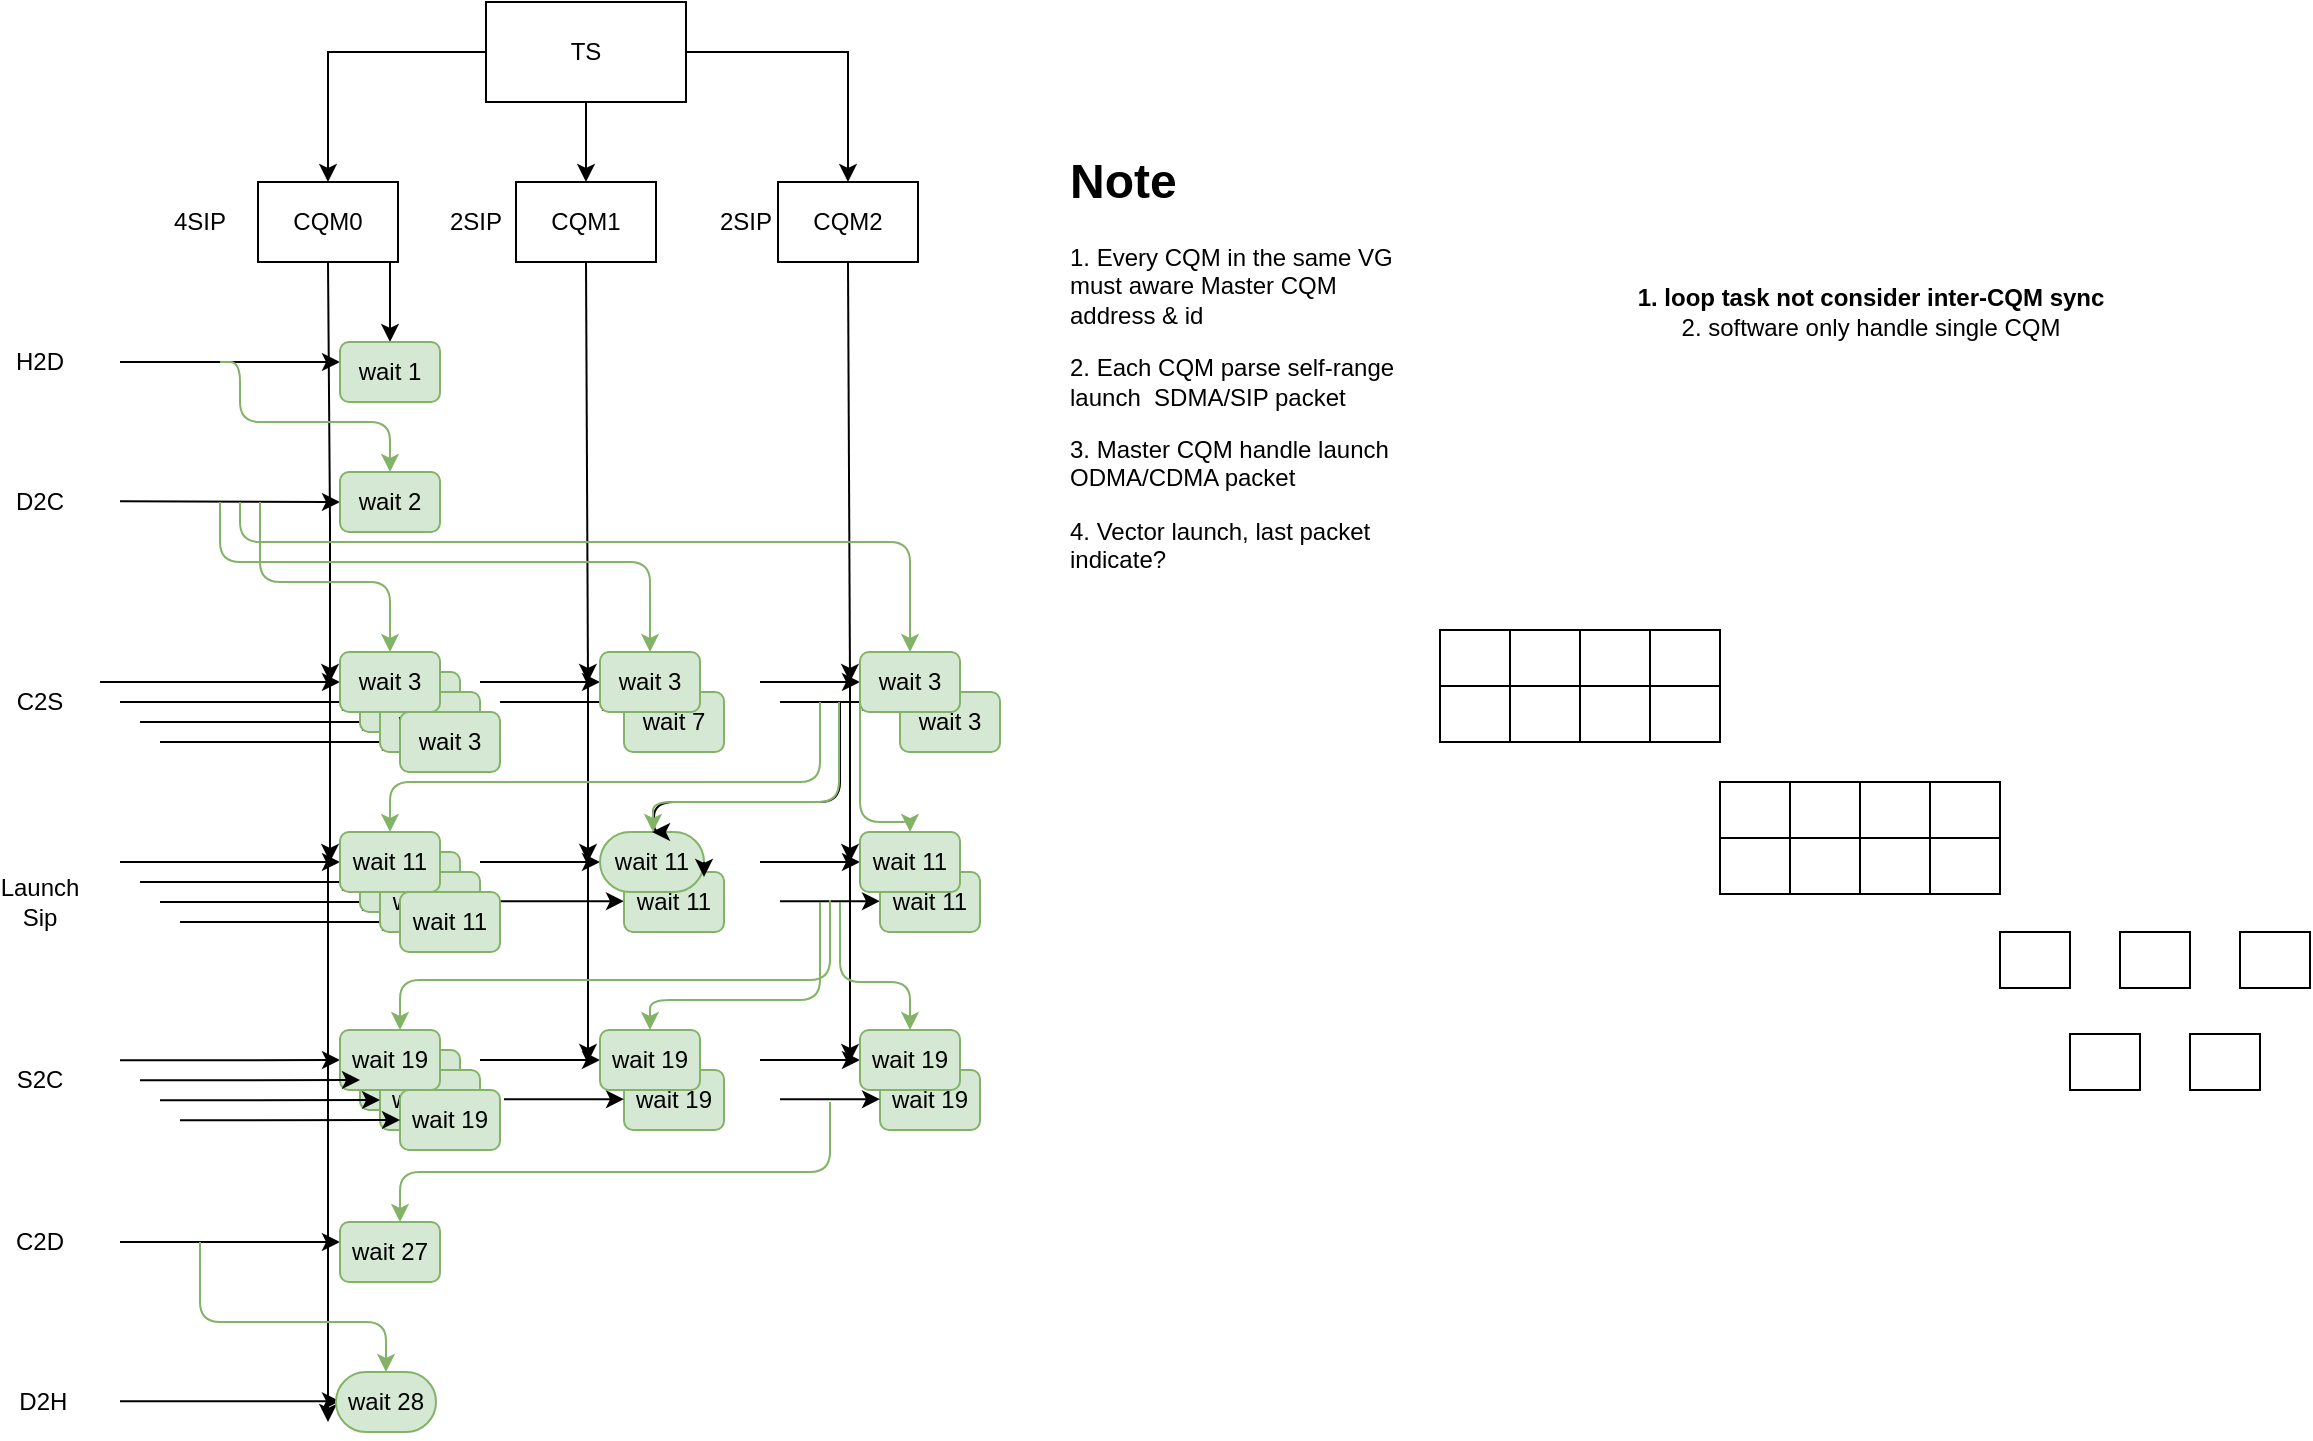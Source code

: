 <mxfile version="20.0.3" type="github" pages="4">
  <diagram id="mgxzi-yPcugMr2c35Z91" name="Page-1">
    <mxGraphModel dx="1022" dy="436" grid="1" gridSize="10" guides="1" tooltips="1" connect="1" arrows="1" fold="1" page="1" pageScale="1" pageWidth="827" pageHeight="1169" math="0" shadow="0">
      <root>
        <mxCell id="0" />
        <mxCell id="1" parent="0" />
        <mxCell id="G4l-uw-PBjxxs0yxztcG-4" style="edgeStyle=orthogonalEdgeStyle;rounded=0;orthogonalLoop=1;jettySize=auto;html=1;entryX=0.5;entryY=0;entryDx=0;entryDy=0;" parent="1" source="K7aWRvvbhgT_T4m95MLQ-1" target="K7aWRvvbhgT_T4m95MLQ-2" edge="1">
          <mxGeometry relative="1" as="geometry" />
        </mxCell>
        <mxCell id="G4l-uw-PBjxxs0yxztcG-5" style="edgeStyle=orthogonalEdgeStyle;rounded=0;orthogonalLoop=1;jettySize=auto;html=1;entryX=0.5;entryY=0;entryDx=0;entryDy=0;" parent="1" source="K7aWRvvbhgT_T4m95MLQ-1" target="K7aWRvvbhgT_T4m95MLQ-4" edge="1">
          <mxGeometry relative="1" as="geometry" />
        </mxCell>
        <mxCell id="G4l-uw-PBjxxs0yxztcG-6" style="edgeStyle=orthogonalEdgeStyle;rounded=0;orthogonalLoop=1;jettySize=auto;html=1;entryX=0.5;entryY=0;entryDx=0;entryDy=0;" parent="1" source="K7aWRvvbhgT_T4m95MLQ-1" target="K7aWRvvbhgT_T4m95MLQ-3" edge="1">
          <mxGeometry relative="1" as="geometry" />
        </mxCell>
        <mxCell id="K7aWRvvbhgT_T4m95MLQ-1" value="TS" style="rounded=0;whiteSpace=wrap;html=1;" parent="1" vertex="1">
          <mxGeometry x="363" y="10" width="100" height="50" as="geometry" />
        </mxCell>
        <mxCell id="G4l-uw-PBjxxs0yxztcG-20" style="edgeStyle=orthogonalEdgeStyle;rounded=0;orthogonalLoop=1;jettySize=auto;html=1;entryX=0.5;entryY=0;entryDx=0;entryDy=0;" parent="1" source="K7aWRvvbhgT_T4m95MLQ-2" target="G4l-uw-PBjxxs0yxztcG-27" edge="1">
          <mxGeometry relative="1" as="geometry">
            <mxPoint x="270" y="160" as="targetPoint" />
            <Array as="points">
              <mxPoint x="315" y="160" />
              <mxPoint x="315" y="160" />
            </Array>
          </mxGeometry>
        </mxCell>
        <mxCell id="K7aWRvvbhgT_T4m95MLQ-2" value="CQM0" style="rounded=0;whiteSpace=wrap;html=1;" parent="1" vertex="1">
          <mxGeometry x="249" y="100" width="70" height="40" as="geometry" />
        </mxCell>
        <mxCell id="wm0fCTp2LXdAbT0zuXOt-7" style="edgeStyle=none;rounded=0;orthogonalLoop=1;jettySize=auto;html=1;exitX=0.5;exitY=1;exitDx=0;exitDy=0;" parent="1" source="K7aWRvvbhgT_T4m95MLQ-3" edge="1">
          <mxGeometry relative="1" as="geometry">
            <mxPoint x="545" y="350" as="targetPoint" />
          </mxGeometry>
        </mxCell>
        <mxCell id="K7aWRvvbhgT_T4m95MLQ-3" value="CQM2" style="rounded=0;whiteSpace=wrap;html=1;" parent="1" vertex="1">
          <mxGeometry x="509" y="100" width="70" height="40" as="geometry" />
        </mxCell>
        <mxCell id="wm0fCTp2LXdAbT0zuXOt-6" style="edgeStyle=none;rounded=0;orthogonalLoop=1;jettySize=auto;html=1;exitX=0.5;exitY=1;exitDx=0;exitDy=0;" parent="1" source="K7aWRvvbhgT_T4m95MLQ-4" edge="1">
          <mxGeometry relative="1" as="geometry">
            <mxPoint x="414" y="350" as="targetPoint" />
          </mxGeometry>
        </mxCell>
        <mxCell id="K7aWRvvbhgT_T4m95MLQ-4" value="CQM1" style="rounded=0;whiteSpace=wrap;html=1;" parent="1" vertex="1">
          <mxGeometry x="378" y="100" width="70" height="40" as="geometry" />
        </mxCell>
        <mxCell id="wm0fCTp2LXdAbT0zuXOt-1" style="edgeStyle=none;rounded=0;orthogonalLoop=1;jettySize=auto;html=1;" parent="1" edge="1">
          <mxGeometry relative="1" as="geometry">
            <mxPoint x="290" y="190" as="targetPoint" />
            <mxPoint x="180" y="190" as="sourcePoint" />
            <Array as="points">
              <mxPoint x="230" y="190" />
            </Array>
          </mxGeometry>
        </mxCell>
        <mxCell id="K7aWRvvbhgT_T4m95MLQ-5" value="D2C" style="text;html=1;strokeColor=none;fillColor=none;align=center;verticalAlign=middle;whiteSpace=wrap;rounded=0;" parent="1" vertex="1">
          <mxGeometry x="120" y="250" width="40" height="20" as="geometry" />
        </mxCell>
        <mxCell id="K7aWRvvbhgT_T4m95MLQ-6" value="C2S" style="text;html=1;strokeColor=none;fillColor=none;align=center;verticalAlign=middle;whiteSpace=wrap;rounded=0;" parent="1" vertex="1">
          <mxGeometry x="120" y="350" width="40" height="20" as="geometry" />
        </mxCell>
        <mxCell id="K7aWRvvbhgT_T4m95MLQ-7" value="Launch&lt;br&gt;Sip" style="text;html=1;strokeColor=none;fillColor=none;align=center;verticalAlign=middle;whiteSpace=wrap;rounded=0;" parent="1" vertex="1">
          <mxGeometry x="120" y="450" width="40" height="20" as="geometry" />
        </mxCell>
        <mxCell id="wm0fCTp2LXdAbT0zuXOt-9" style="edgeStyle=none;rounded=0;orthogonalLoop=1;jettySize=auto;html=1;exitX=0.5;exitY=1;exitDx=0;exitDy=0;" parent="1" source="K7aWRvvbhgT_T4m95MLQ-2" edge="1">
          <mxGeometry relative="1" as="geometry">
            <mxPoint x="285" y="350" as="targetPoint" />
            <mxPoint x="285" y="260" as="sourcePoint" />
            <Array as="points">
              <mxPoint x="285" y="270" />
            </Array>
          </mxGeometry>
        </mxCell>
        <mxCell id="wm0fCTp2LXdAbT0zuXOt-10" style="edgeStyle=none;rounded=0;orthogonalLoop=1;jettySize=auto;html=1;" parent="1" edge="1">
          <mxGeometry relative="1" as="geometry">
            <mxPoint x="285" y="440" as="targetPoint" />
            <mxPoint x="285" y="320" as="sourcePoint" />
          </mxGeometry>
        </mxCell>
        <mxCell id="wm0fCTp2LXdAbT0zuXOt-14" style="edgeStyle=none;rounded=0;orthogonalLoop=1;jettySize=auto;html=1;" parent="1" edge="1">
          <mxGeometry relative="1" as="geometry">
            <mxPoint x="414" y="440" as="targetPoint" />
            <mxPoint x="414" y="350" as="sourcePoint" />
          </mxGeometry>
        </mxCell>
        <mxCell id="wm0fCTp2LXdAbT0zuXOt-17" style="edgeStyle=none;rounded=0;orthogonalLoop=1;jettySize=auto;html=1;" parent="1" edge="1">
          <mxGeometry relative="1" as="geometry">
            <mxPoint x="545" y="440" as="targetPoint" />
            <mxPoint x="545" y="350" as="sourcePoint" />
          </mxGeometry>
        </mxCell>
        <mxCell id="wm0fCTp2LXdAbT0zuXOt-20" value="S2C" style="text;html=1;strokeColor=none;fillColor=none;align=center;verticalAlign=middle;whiteSpace=wrap;rounded=0;" parent="1" vertex="1">
          <mxGeometry x="120" y="539" width="40" height="20" as="geometry" />
        </mxCell>
        <mxCell id="wm0fCTp2LXdAbT0zuXOt-21" value="C2D" style="text;html=1;strokeColor=none;fillColor=none;align=center;verticalAlign=middle;whiteSpace=wrap;rounded=0;" parent="1" vertex="1">
          <mxGeometry x="120" y="620" width="40" height="20" as="geometry" />
        </mxCell>
        <mxCell id="wm0fCTp2LXdAbT0zuXOt-22" style="edgeStyle=none;rounded=0;orthogonalLoop=1;jettySize=auto;html=1;entryX=0;entryY=0.5;entryDx=0;entryDy=0;" parent="1" target="G4l-uw-PBjxxs0yxztcG-89" edge="1">
          <mxGeometry relative="1" as="geometry">
            <mxPoint x="630" y="539.17" as="targetPoint" />
            <mxPoint x="500" y="539" as="sourcePoint" />
          </mxGeometry>
        </mxCell>
        <mxCell id="wm0fCTp2LXdAbT0zuXOt-24" style="edgeStyle=none;rounded=0;orthogonalLoop=1;jettySize=auto;html=1;" parent="1" edge="1">
          <mxGeometry relative="1" as="geometry">
            <mxPoint x="290" y="630" as="targetPoint" />
            <mxPoint x="180" y="630.0" as="sourcePoint" />
          </mxGeometry>
        </mxCell>
        <mxCell id="wm0fCTp2LXdAbT0zuXOt-29" style="edgeStyle=none;rounded=0;orthogonalLoop=1;jettySize=auto;html=1;" parent="1" edge="1">
          <mxGeometry relative="1" as="geometry">
            <mxPoint x="414" y="540" as="targetPoint" />
            <mxPoint x="414.0" y="440" as="sourcePoint" />
          </mxGeometry>
        </mxCell>
        <mxCell id="wm0fCTp2LXdAbT0zuXOt-39" style="edgeStyle=none;rounded=0;orthogonalLoop=1;jettySize=auto;html=1;" parent="1" edge="1">
          <mxGeometry relative="1" as="geometry">
            <mxPoint x="284" y="720" as="targetPoint" />
            <mxPoint x="284" y="440" as="sourcePoint" />
          </mxGeometry>
        </mxCell>
        <mxCell id="wm0fCTp2LXdAbT0zuXOt-45" style="edgeStyle=none;rounded=0;orthogonalLoop=1;jettySize=auto;html=1;" parent="1" edge="1">
          <mxGeometry relative="1" as="geometry">
            <mxPoint x="545" y="540" as="targetPoint" />
            <mxPoint x="545" y="440" as="sourcePoint" />
          </mxGeometry>
        </mxCell>
        <mxCell id="G4l-uw-PBjxxs0yxztcG-8" value="H2D" style="text;html=1;strokeColor=none;fillColor=none;align=center;verticalAlign=middle;whiteSpace=wrap;rounded=0;" parent="1" vertex="1">
          <mxGeometry x="120" y="180" width="40" height="20" as="geometry" />
        </mxCell>
        <mxCell id="G4l-uw-PBjxxs0yxztcG-9" style="edgeStyle=none;rounded=0;orthogonalLoop=1;jettySize=auto;html=1;entryX=0;entryY=0.5;entryDx=0;entryDy=0;" parent="1" target="G4l-uw-PBjxxs0yxztcG-28" edge="1">
          <mxGeometry relative="1" as="geometry">
            <mxPoint x="280.0" y="259.58" as="targetPoint" />
            <mxPoint x="180" y="259.58" as="sourcePoint" />
          </mxGeometry>
        </mxCell>
        <mxCell id="G4l-uw-PBjxxs0yxztcG-41" style="edgeStyle=orthogonalEdgeStyle;rounded=1;orthogonalLoop=1;jettySize=auto;html=1;entryX=0.5;entryY=0;entryDx=0;entryDy=0;fillColor=#d5e8d4;strokeColor=#82b366;" parent="1" target="G4l-uw-PBjxxs0yxztcG-37" edge="1">
          <mxGeometry relative="1" as="geometry">
            <mxPoint x="230" y="260" as="sourcePoint" />
            <Array as="points">
              <mxPoint x="230" y="290" />
              <mxPoint x="445" y="290" />
            </Array>
          </mxGeometry>
        </mxCell>
        <mxCell id="G4l-uw-PBjxxs0yxztcG-27" value="wait 1" style="rounded=1;whiteSpace=wrap;html=1;fillColor=#d5e8d4;strokeColor=#82b366;" parent="1" vertex="1">
          <mxGeometry x="290" y="180" width="50" height="30" as="geometry" />
        </mxCell>
        <mxCell id="G4l-uw-PBjxxs0yxztcG-28" value="wait 2" style="rounded=1;whiteSpace=wrap;html=1;fillColor=#d5e8d4;strokeColor=#82b366;" parent="1" vertex="1">
          <mxGeometry x="290" y="245" width="50" height="30" as="geometry" />
        </mxCell>
        <mxCell id="G4l-uw-PBjxxs0yxztcG-33" value="" style="endArrow=classic;html=1;entryX=0.5;entryY=0;entryDx=0;entryDy=0;rounded=1;edgeStyle=orthogonalEdgeStyle;fillColor=#d5e8d4;strokeColor=#82b366;" parent="1" target="G4l-uw-PBjxxs0yxztcG-28" edge="1">
          <mxGeometry width="50" height="50" relative="1" as="geometry">
            <mxPoint x="230" y="190" as="sourcePoint" />
            <mxPoint x="440" y="250" as="targetPoint" />
            <Array as="points">
              <mxPoint x="240" y="190" />
              <mxPoint x="240" y="220" />
              <mxPoint x="315" y="220" />
            </Array>
          </mxGeometry>
        </mxCell>
        <mxCell id="G4l-uw-PBjxxs0yxztcG-42" style="edgeStyle=orthogonalEdgeStyle;rounded=1;orthogonalLoop=1;jettySize=auto;html=1;entryX=0.5;entryY=0;entryDx=0;entryDy=0;fillColor=#d5e8d4;strokeColor=#82b366;" parent="1" target="G4l-uw-PBjxxs0yxztcG-38" edge="1">
          <mxGeometry relative="1" as="geometry">
            <mxPoint x="240" y="260" as="sourcePoint" />
            <mxPoint x="455" y="315" as="targetPoint" />
            <Array as="points">
              <mxPoint x="240" y="280" />
              <mxPoint x="575" y="280" />
            </Array>
          </mxGeometry>
        </mxCell>
        <mxCell id="G4l-uw-PBjxxs0yxztcG-43" style="edgeStyle=orthogonalEdgeStyle;rounded=1;orthogonalLoop=1;jettySize=auto;html=1;entryX=0.5;entryY=0;entryDx=0;entryDy=0;fillColor=#d5e8d4;strokeColor=#82b366;" parent="1" target="G4l-uw-PBjxxs0yxztcG-31" edge="1">
          <mxGeometry relative="1" as="geometry">
            <mxPoint x="250" y="260" as="sourcePoint" />
            <mxPoint x="585" y="315" as="targetPoint" />
            <Array as="points">
              <mxPoint x="250" y="300" />
              <mxPoint x="315" y="300" />
            </Array>
          </mxGeometry>
        </mxCell>
        <mxCell id="G4l-uw-PBjxxs0yxztcG-45" value="4SIP" style="text;html=1;strokeColor=none;fillColor=none;align=center;verticalAlign=middle;whiteSpace=wrap;rounded=0;" parent="1" vertex="1">
          <mxGeometry x="200" y="110" width="40" height="20" as="geometry" />
        </mxCell>
        <mxCell id="G4l-uw-PBjxxs0yxztcG-46" value="2SIP" style="text;html=1;strokeColor=none;fillColor=none;align=center;verticalAlign=middle;whiteSpace=wrap;rounded=0;" parent="1" vertex="1">
          <mxGeometry x="338" y="110" width="40" height="20" as="geometry" />
        </mxCell>
        <mxCell id="G4l-uw-PBjxxs0yxztcG-47" value="2SIP" style="text;html=1;strokeColor=none;fillColor=none;align=center;verticalAlign=middle;whiteSpace=wrap;rounded=0;" parent="1" vertex="1">
          <mxGeometry x="473" y="110" width="40" height="20" as="geometry" />
        </mxCell>
        <mxCell id="G4l-uw-PBjxxs0yxztcG-51" style="edgeStyle=none;rounded=0;orthogonalLoop=1;jettySize=auto;html=1;" parent="1" target="G4l-uw-PBjxxs0yxztcG-31" edge="1">
          <mxGeometry relative="1" as="geometry">
            <mxPoint x="620.0" y="350" as="targetPoint" />
            <mxPoint x="170" y="350" as="sourcePoint" />
          </mxGeometry>
        </mxCell>
        <mxCell id="G4l-uw-PBjxxs0yxztcG-52" style="edgeStyle=none;rounded=0;orthogonalLoop=1;jettySize=auto;html=1;" parent="1" target="G4l-uw-PBjxxs0yxztcG-37" edge="1">
          <mxGeometry relative="1" as="geometry">
            <mxPoint x="620.0" y="350" as="targetPoint" />
            <mxPoint x="360" y="350" as="sourcePoint" />
          </mxGeometry>
        </mxCell>
        <mxCell id="G4l-uw-PBjxxs0yxztcG-53" style="edgeStyle=none;rounded=0;orthogonalLoop=1;jettySize=auto;html=1;" parent="1" target="G4l-uw-PBjxxs0yxztcG-38" edge="1">
          <mxGeometry relative="1" as="geometry">
            <mxPoint x="620.0" y="350" as="targetPoint" />
            <mxPoint x="500" y="350" as="sourcePoint" />
          </mxGeometry>
        </mxCell>
        <mxCell id="G4l-uw-PBjxxs0yxztcG-54" value="&lt;h1&gt;Note&lt;/h1&gt;&lt;p&gt;1. Every CQM in the same VG must aware Master CQM address &amp;amp; id&lt;/p&gt;&lt;p&gt;2. Each CQM parse self-range launch&amp;nbsp; SDMA/SIP packet&lt;/p&gt;&lt;p&gt;3. Master CQM handle launch ODMA/CDMA packet&lt;/p&gt;&lt;p&gt;4. Vector launch, last packet indicate?&lt;/p&gt;" style="text;html=1;strokeColor=none;fillColor=none;spacing=5;spacingTop=-20;whiteSpace=wrap;overflow=hidden;rounded=0;" parent="1" vertex="1">
          <mxGeometry x="650" y="80" width="180" height="255" as="geometry" />
        </mxCell>
        <mxCell id="G4l-uw-PBjxxs0yxztcG-55" style="edgeStyle=none;rounded=0;orthogonalLoop=1;jettySize=auto;html=1;" parent="1" edge="1">
          <mxGeometry relative="1" as="geometry">
            <mxPoint x="300.0" y="360" as="targetPoint" />
            <mxPoint x="180" y="360" as="sourcePoint" />
          </mxGeometry>
        </mxCell>
        <mxCell id="G4l-uw-PBjxxs0yxztcG-56" style="edgeStyle=none;rounded=0;orthogonalLoop=1;jettySize=auto;html=1;" parent="1" edge="1">
          <mxGeometry relative="1" as="geometry">
            <mxPoint x="310.0" y="370" as="targetPoint" />
            <mxPoint x="190" y="370" as="sourcePoint" />
          </mxGeometry>
        </mxCell>
        <mxCell id="G4l-uw-PBjxxs0yxztcG-57" style="edgeStyle=none;rounded=0;orthogonalLoop=1;jettySize=auto;html=1;" parent="1" edge="1">
          <mxGeometry relative="1" as="geometry">
            <mxPoint x="320.0" y="380" as="targetPoint" />
            <mxPoint x="200" y="380" as="sourcePoint" />
          </mxGeometry>
        </mxCell>
        <mxCell id="G4l-uw-PBjxxs0yxztcG-60" style="edgeStyle=none;rounded=0;orthogonalLoop=1;jettySize=auto;html=1;" parent="1" target="G4l-uw-PBjxxs0yxztcG-59" edge="1">
          <mxGeometry relative="1" as="geometry">
            <mxPoint x="630" y="440" as="targetPoint" />
            <mxPoint x="360" y="440" as="sourcePoint" />
          </mxGeometry>
        </mxCell>
        <mxCell id="G4l-uw-PBjxxs0yxztcG-62" value="wait 3" style="rounded=1;whiteSpace=wrap;html=1;fillColor=#d5e8d4;strokeColor=#82b366;" parent="1" vertex="1">
          <mxGeometry x="300" y="345" width="50" height="30" as="geometry" />
        </mxCell>
        <mxCell id="G4l-uw-PBjxxs0yxztcG-63" value="wait 3" style="rounded=1;whiteSpace=wrap;html=1;fillColor=#d5e8d4;strokeColor=#82b366;" parent="1" vertex="1">
          <mxGeometry x="310" y="355" width="50" height="30" as="geometry" />
        </mxCell>
        <mxCell id="G4l-uw-PBjxxs0yxztcG-64" value="wait 3" style="rounded=1;whiteSpace=wrap;html=1;fillColor=#d5e8d4;strokeColor=#82b366;" parent="1" vertex="1">
          <mxGeometry x="320" y="365" width="50" height="30" as="geometry" />
        </mxCell>
        <mxCell id="G4l-uw-PBjxxs0yxztcG-66" value="wait 7" style="rounded=1;whiteSpace=wrap;html=1;fillColor=#d5e8d4;strokeColor=#82b366;" parent="1" vertex="1">
          <mxGeometry x="432" y="355" width="50" height="30" as="geometry" />
        </mxCell>
        <mxCell id="G4l-uw-PBjxxs0yxztcG-67" value="wait 3" style="rounded=1;whiteSpace=wrap;html=1;fillColor=#d5e8d4;strokeColor=#82b366;" parent="1" vertex="1">
          <mxGeometry x="570" y="355" width="50" height="30" as="geometry" />
        </mxCell>
        <mxCell id="G4l-uw-PBjxxs0yxztcG-68" style="edgeStyle=none;rounded=0;orthogonalLoop=1;jettySize=auto;html=1;" parent="1" edge="1">
          <mxGeometry relative="1" as="geometry">
            <mxPoint x="430" y="360" as="targetPoint" />
            <mxPoint x="370" y="360" as="sourcePoint" />
          </mxGeometry>
        </mxCell>
        <mxCell id="G4l-uw-PBjxxs0yxztcG-70" style="edgeStyle=none;rounded=0;orthogonalLoop=1;jettySize=auto;html=1;" parent="1" edge="1">
          <mxGeometry relative="1" as="geometry">
            <mxPoint x="560" y="360" as="targetPoint" />
            <mxPoint x="510" y="360" as="sourcePoint" />
          </mxGeometry>
        </mxCell>
        <mxCell id="G4l-uw-PBjxxs0yxztcG-31" value="wait 3" style="rounded=1;whiteSpace=wrap;html=1;fillColor=#d5e8d4;strokeColor=#82b366;" parent="1" vertex="1">
          <mxGeometry x="290" y="335" width="50" height="30" as="geometry" />
        </mxCell>
        <mxCell id="G4l-uw-PBjxxs0yxztcG-37" value="wait 3" style="rounded=1;whiteSpace=wrap;html=1;fillColor=#d5e8d4;strokeColor=#82b366;" parent="1" vertex="1">
          <mxGeometry x="420" y="335" width="50" height="30" as="geometry" />
        </mxCell>
        <mxCell id="G4l-uw-PBjxxs0yxztcG-38" value="wait 3" style="rounded=1;whiteSpace=wrap;html=1;fillColor=#d5e8d4;strokeColor=#82b366;" parent="1" vertex="1">
          <mxGeometry x="550" y="335" width="50" height="30" as="geometry" />
        </mxCell>
        <mxCell id="G4l-uw-PBjxxs0yxztcG-71" style="edgeStyle=none;rounded=0;orthogonalLoop=1;jettySize=auto;html=1;" parent="1" target="G4l-uw-PBjxxs0yxztcG-58" edge="1">
          <mxGeometry relative="1" as="geometry">
            <mxPoint x="422" y="440" as="targetPoint" />
            <mxPoint x="180" y="440" as="sourcePoint" />
          </mxGeometry>
        </mxCell>
        <mxCell id="G4l-uw-PBjxxs0yxztcG-72" style="edgeStyle=none;rounded=0;orthogonalLoop=1;jettySize=auto;html=1;" parent="1" target="G4l-uw-PBjxxs0yxztcG-61" edge="1">
          <mxGeometry relative="1" as="geometry">
            <mxPoint x="630" y="440" as="targetPoint" />
            <mxPoint x="500" y="440" as="sourcePoint" />
          </mxGeometry>
        </mxCell>
        <mxCell id="G4l-uw-PBjxxs0yxztcG-75" style="edgeStyle=none;rounded=0;orthogonalLoop=1;jettySize=auto;html=1;" parent="1" edge="1">
          <mxGeometry relative="1" as="geometry">
            <mxPoint x="300" y="450" as="targetPoint" />
            <mxPoint x="190" y="450" as="sourcePoint" />
          </mxGeometry>
        </mxCell>
        <mxCell id="G4l-uw-PBjxxs0yxztcG-76" style="edgeStyle=none;rounded=0;orthogonalLoop=1;jettySize=auto;html=1;" parent="1" edge="1">
          <mxGeometry relative="1" as="geometry">
            <mxPoint x="310" y="460" as="targetPoint" />
            <mxPoint x="200" y="460" as="sourcePoint" />
          </mxGeometry>
        </mxCell>
        <mxCell id="G4l-uw-PBjxxs0yxztcG-77" style="edgeStyle=none;rounded=0;orthogonalLoop=1;jettySize=auto;html=1;" parent="1" edge="1">
          <mxGeometry relative="1" as="geometry">
            <mxPoint x="320" y="470" as="targetPoint" />
            <mxPoint x="210" y="470" as="sourcePoint" />
          </mxGeometry>
        </mxCell>
        <mxCell id="G4l-uw-PBjxxs0yxztcG-78" value="wait 11" style="rounded=1;whiteSpace=wrap;html=1;fillColor=#d5e8d4;strokeColor=#82b366;" parent="1" vertex="1">
          <mxGeometry x="300" y="435" width="50" height="30" as="geometry" />
        </mxCell>
        <mxCell id="G4l-uw-PBjxxs0yxztcG-79" value="wait 11" style="rounded=1;whiteSpace=wrap;html=1;fillColor=#d5e8d4;strokeColor=#82b366;" parent="1" vertex="1">
          <mxGeometry x="310" y="445" width="50" height="30" as="geometry" />
        </mxCell>
        <mxCell id="G4l-uw-PBjxxs0yxztcG-81" style="edgeStyle=none;rounded=0;orthogonalLoop=1;jettySize=auto;html=1;" parent="1" edge="1">
          <mxGeometry relative="1" as="geometry">
            <mxPoint x="432" y="459.58" as="targetPoint" />
            <mxPoint x="370" y="459.58" as="sourcePoint" />
          </mxGeometry>
        </mxCell>
        <mxCell id="G4l-uw-PBjxxs0yxztcG-82" value="wait 11" style="rounded=1;whiteSpace=wrap;html=1;fillColor=#d5e8d4;strokeColor=#82b366;" parent="1" vertex="1">
          <mxGeometry x="432" y="445" width="50" height="30" as="geometry" />
        </mxCell>
        <mxCell id="G4l-uw-PBjxxs0yxztcG-83" style="edgeStyle=none;rounded=0;orthogonalLoop=1;jettySize=auto;html=1;" parent="1" edge="1">
          <mxGeometry relative="1" as="geometry">
            <mxPoint x="560" y="459.58" as="targetPoint" />
            <mxPoint x="510" y="459.58" as="sourcePoint" />
          </mxGeometry>
        </mxCell>
        <mxCell id="G4l-uw-PBjxxs0yxztcG-84" value="wait 11" style="rounded=1;whiteSpace=wrap;html=1;fillColor=#d5e8d4;strokeColor=#82b366;" parent="1" vertex="1">
          <mxGeometry x="560" y="445" width="50" height="30" as="geometry" />
        </mxCell>
        <mxCell id="G4l-uw-PBjxxs0yxztcG-58" value="wait 11" style="rounded=1;whiteSpace=wrap;html=1;fillColor=#d5e8d4;strokeColor=#82b366;" parent="1" vertex="1">
          <mxGeometry x="290" y="425" width="50" height="30" as="geometry" />
        </mxCell>
        <mxCell id="G4l-uw-PBjxxs0yxztcG-59" value="wait 11" style="rounded=1;whiteSpace=wrap;html=1;fillColor=#d5e8d4;strokeColor=#82b366;arcSize=50;" parent="1" vertex="1">
          <mxGeometry x="420" y="425" width="52" height="30" as="geometry" />
        </mxCell>
        <mxCell id="G4l-uw-PBjxxs0yxztcG-61" value="wait 11" style="rounded=1;whiteSpace=wrap;html=1;fillColor=#d5e8d4;strokeColor=#82b366;" parent="1" vertex="1">
          <mxGeometry x="550" y="425" width="50" height="30" as="geometry" />
        </mxCell>
        <mxCell id="G4l-uw-PBjxxs0yxztcG-86" style="edgeStyle=none;rounded=0;orthogonalLoop=1;jettySize=auto;html=1;" parent="1" target="G4l-uw-PBjxxs0yxztcG-80" edge="1">
          <mxGeometry relative="1" as="geometry">
            <mxPoint x="630" y="539.17" as="targetPoint" />
            <mxPoint x="180" y="539.17" as="sourcePoint" />
          </mxGeometry>
        </mxCell>
        <mxCell id="G4l-uw-PBjxxs0yxztcG-88" style="edgeStyle=none;rounded=0;orthogonalLoop=1;jettySize=auto;html=1;" parent="1" target="G4l-uw-PBjxxs0yxztcG-87" edge="1">
          <mxGeometry relative="1" as="geometry">
            <mxPoint x="630" y="539.17" as="targetPoint" />
            <mxPoint x="360" y="539" as="sourcePoint" />
          </mxGeometry>
        </mxCell>
        <mxCell id="G4l-uw-PBjxxs0yxztcG-91" value="wait 14" style="rounded=1;whiteSpace=wrap;html=1;fillColor=#d5e8d4;strokeColor=#82b366;" parent="1" vertex="1">
          <mxGeometry x="300" y="534" width="50" height="30" as="geometry" />
        </mxCell>
        <mxCell id="G4l-uw-PBjxxs0yxztcG-92" value="wait 14" style="rounded=1;whiteSpace=wrap;html=1;fillColor=#d5e8d4;strokeColor=#82b366;" parent="1" vertex="1">
          <mxGeometry x="310" y="544" width="50" height="30" as="geometry" />
        </mxCell>
        <mxCell id="G4l-uw-PBjxxs0yxztcG-93" value="wait 19" style="rounded=1;whiteSpace=wrap;html=1;fillColor=#d5e8d4;strokeColor=#82b366;" parent="1" vertex="1">
          <mxGeometry x="320" y="554" width="50" height="30" as="geometry" />
        </mxCell>
        <mxCell id="G4l-uw-PBjxxs0yxztcG-94" value="wait 19" style="rounded=1;whiteSpace=wrap;html=1;fillColor=#d5e8d4;strokeColor=#82b366;" parent="1" vertex="1">
          <mxGeometry x="432" y="544" width="50" height="30" as="geometry" />
        </mxCell>
        <mxCell id="G4l-uw-PBjxxs0yxztcG-95" value="wait 19" style="rounded=1;whiteSpace=wrap;html=1;fillColor=#d5e8d4;strokeColor=#82b366;" parent="1" vertex="1">
          <mxGeometry x="560" y="544" width="50" height="30" as="geometry" />
        </mxCell>
        <mxCell id="G4l-uw-PBjxxs0yxztcG-80" value="wait 19" style="rounded=1;whiteSpace=wrap;html=1;fillColor=#d5e8d4;strokeColor=#82b366;" parent="1" vertex="1">
          <mxGeometry x="290" y="524" width="50" height="30" as="geometry" />
        </mxCell>
        <mxCell id="G4l-uw-PBjxxs0yxztcG-87" value="wait 19" style="rounded=1;whiteSpace=wrap;html=1;fillColor=#d5e8d4;strokeColor=#82b366;" parent="1" vertex="1">
          <mxGeometry x="420" y="524" width="50" height="30" as="geometry" />
        </mxCell>
        <mxCell id="G4l-uw-PBjxxs0yxztcG-89" value="wait 19" style="rounded=1;whiteSpace=wrap;html=1;fillColor=#d5e8d4;strokeColor=#82b366;" parent="1" vertex="1">
          <mxGeometry x="550" y="524" width="50" height="30" as="geometry" />
        </mxCell>
        <mxCell id="G4l-uw-PBjxxs0yxztcG-96" style="edgeStyle=none;rounded=0;orthogonalLoop=1;jettySize=auto;html=1;" parent="1" edge="1">
          <mxGeometry relative="1" as="geometry">
            <mxPoint x="300" y="549.031" as="targetPoint" />
            <mxPoint x="190" y="549.17" as="sourcePoint" />
          </mxGeometry>
        </mxCell>
        <mxCell id="G4l-uw-PBjxxs0yxztcG-97" style="edgeStyle=none;rounded=0;orthogonalLoop=1;jettySize=auto;html=1;" parent="1" edge="1">
          <mxGeometry relative="1" as="geometry">
            <mxPoint x="310" y="559.031" as="targetPoint" />
            <mxPoint x="200" y="559.17" as="sourcePoint" />
          </mxGeometry>
        </mxCell>
        <mxCell id="G4l-uw-PBjxxs0yxztcG-98" style="edgeStyle=none;rounded=0;orthogonalLoop=1;jettySize=auto;html=1;" parent="1" edge="1">
          <mxGeometry relative="1" as="geometry">
            <mxPoint x="320" y="569.031" as="targetPoint" />
            <mxPoint x="210" y="569.17" as="sourcePoint" />
          </mxGeometry>
        </mxCell>
        <mxCell id="G4l-uw-PBjxxs0yxztcG-100" style="edgeStyle=none;rounded=0;orthogonalLoop=1;jettySize=auto;html=1;" parent="1" edge="1">
          <mxGeometry relative="1" as="geometry">
            <mxPoint x="432" y="558.58" as="targetPoint" />
            <mxPoint x="372" y="558.58" as="sourcePoint" />
          </mxGeometry>
        </mxCell>
        <mxCell id="G4l-uw-PBjxxs0yxztcG-102" style="edgeStyle=none;rounded=0;orthogonalLoop=1;jettySize=auto;html=1;entryX=0;entryY=0.5;entryDx=0;entryDy=0;" parent="1" edge="1">
          <mxGeometry relative="1" as="geometry">
            <mxPoint x="560" y="558.58" as="targetPoint" />
            <mxPoint x="510" y="558.58" as="sourcePoint" />
          </mxGeometry>
        </mxCell>
        <mxCell id="G4l-uw-PBjxxs0yxztcG-104" value="wait 27" style="rounded=1;whiteSpace=wrap;html=1;fillColor=#d5e8d4;strokeColor=#82b366;" parent="1" vertex="1">
          <mxGeometry x="290" y="620" width="50" height="30" as="geometry" />
        </mxCell>
        <mxCell id="G4l-uw-PBjxxs0yxztcG-105" value="&amp;nbsp;D2H" style="text;html=1;strokeColor=none;fillColor=none;align=center;verticalAlign=middle;whiteSpace=wrap;rounded=0;" parent="1" vertex="1">
          <mxGeometry x="120" y="700" width="40" height="20" as="geometry" />
        </mxCell>
        <mxCell id="G4l-uw-PBjxxs0yxztcG-106" style="edgeStyle=none;rounded=0;orthogonalLoop=1;jettySize=auto;html=1;" parent="1" edge="1">
          <mxGeometry relative="1" as="geometry">
            <mxPoint x="290" y="709.58" as="targetPoint" />
            <mxPoint x="180" y="709.58" as="sourcePoint" />
          </mxGeometry>
        </mxCell>
        <mxCell id="G4l-uw-PBjxxs0yxztcG-108" value="wait 28" style="rounded=1;whiteSpace=wrap;html=1;fillColor=#d5e8d4;strokeColor=#82b366;arcSize=50;" parent="1" vertex="1">
          <mxGeometry x="288" y="695" width="50" height="30" as="geometry" />
        </mxCell>
        <mxCell id="G4l-uw-PBjxxs0yxztcG-109" value="wait 11" style="rounded=1;whiteSpace=wrap;html=1;fillColor=#d5e8d4;strokeColor=#82b366;" parent="1" vertex="1">
          <mxGeometry x="320" y="455" width="50" height="30" as="geometry" />
        </mxCell>
        <mxCell id="G4l-uw-PBjxxs0yxztcG-110" style="edgeStyle=orthogonalEdgeStyle;rounded=1;orthogonalLoop=1;jettySize=auto;html=1;entryX=0.5;entryY=0;entryDx=0;entryDy=0;fillColor=#d5e8d4;strokeColor=#82b366;" parent="1" target="G4l-uw-PBjxxs0yxztcG-58" edge="1">
          <mxGeometry relative="1" as="geometry">
            <mxPoint x="530" y="360" as="sourcePoint" />
            <mxPoint x="865" y="435" as="targetPoint" />
            <Array as="points">
              <mxPoint x="530" y="400" />
              <mxPoint x="315" y="400" />
            </Array>
          </mxGeometry>
        </mxCell>
        <mxCell id="G4l-uw-PBjxxs0yxztcG-112" style="edgeStyle=orthogonalEdgeStyle;rounded=1;orthogonalLoop=1;jettySize=auto;html=1;entryX=0.5;entryY=0;entryDx=0;entryDy=0;" parent="1" target="G4l-uw-PBjxxs0yxztcG-59" edge="1">
          <mxGeometry relative="1" as="geometry">
            <mxPoint x="540" y="360" as="sourcePoint" />
            <mxPoint x="325" y="435" as="targetPoint" />
            <Array as="points">
              <mxPoint x="540" y="410" />
              <mxPoint x="447" y="410" />
            </Array>
          </mxGeometry>
        </mxCell>
        <mxCell id="G4l-uw-PBjxxs0yxztcG-114" style="edgeStyle=orthogonalEdgeStyle;rounded=1;orthogonalLoop=1;jettySize=auto;html=1;entryX=0.5;entryY=0;entryDx=0;entryDy=0;exitX=0;exitY=0.75;exitDx=0;exitDy=0;fillColor=#d5e8d4;strokeColor=#82b366;" parent="1" source="G4l-uw-PBjxxs0yxztcG-38" target="G4l-uw-PBjxxs0yxztcG-61" edge="1">
          <mxGeometry relative="1" as="geometry">
            <mxPoint x="550" y="370" as="sourcePoint" />
            <mxPoint x="457" y="435" as="targetPoint" />
            <Array as="points">
              <mxPoint x="550" y="420" />
              <mxPoint x="575" y="420" />
            </Array>
          </mxGeometry>
        </mxCell>
        <mxCell id="G4l-uw-PBjxxs0yxztcG-115" style="edgeStyle=orthogonalEdgeStyle;rounded=1;orthogonalLoop=1;jettySize=auto;html=1;entryX=0.5;entryY=0;entryDx=0;entryDy=0;fillColor=#d5e8d4;strokeColor=#82b366;" parent="1" edge="1">
          <mxGeometry relative="1" as="geometry">
            <mxPoint x="535" y="459" as="sourcePoint" />
            <mxPoint x="320" y="524" as="targetPoint" />
            <Array as="points">
              <mxPoint x="535" y="499" />
              <mxPoint x="320" y="499" />
            </Array>
          </mxGeometry>
        </mxCell>
        <mxCell id="G4l-uw-PBjxxs0yxztcG-116" style="edgeStyle=orthogonalEdgeStyle;rounded=1;orthogonalLoop=1;jettySize=auto;html=1;fillColor=#d5e8d4;strokeColor=#82b366;" parent="1" target="G4l-uw-PBjxxs0yxztcG-87" edge="1">
          <mxGeometry relative="1" as="geometry">
            <mxPoint x="530" y="460" as="sourcePoint" />
            <mxPoint x="330" y="534" as="targetPoint" />
            <Array as="points">
              <mxPoint x="530" y="509" />
              <mxPoint x="445" y="509" />
            </Array>
          </mxGeometry>
        </mxCell>
        <mxCell id="G4l-uw-PBjxxs0yxztcG-117" style="edgeStyle=orthogonalEdgeStyle;rounded=1;orthogonalLoop=1;jettySize=auto;html=1;entryX=0.5;entryY=0;entryDx=0;entryDy=0;fillColor=#d5e8d4;strokeColor=#82b366;" parent="1" target="G4l-uw-PBjxxs0yxztcG-89" edge="1">
          <mxGeometry relative="1" as="geometry">
            <mxPoint x="540" y="460" as="sourcePoint" />
            <mxPoint x="340" y="544" as="targetPoint" />
            <Array as="points">
              <mxPoint x="540" y="500" />
              <mxPoint x="575" y="500" />
            </Array>
          </mxGeometry>
        </mxCell>
        <mxCell id="G4l-uw-PBjxxs0yxztcG-118" style="edgeStyle=orthogonalEdgeStyle;rounded=1;orthogonalLoop=1;jettySize=auto;html=1;entryX=0.5;entryY=0;entryDx=0;entryDy=0;fillColor=#d5e8d4;strokeColor=#82b366;" parent="1" edge="1">
          <mxGeometry relative="1" as="geometry">
            <mxPoint x="539.5" y="360" as="sourcePoint" />
            <mxPoint x="446.5" y="425" as="targetPoint" />
            <Array as="points">
              <mxPoint x="539.5" y="410" />
              <mxPoint x="446.5" y="410" />
            </Array>
          </mxGeometry>
        </mxCell>
        <mxCell id="G4l-uw-PBjxxs0yxztcG-119" style="edgeStyle=orthogonalEdgeStyle;rounded=1;orthogonalLoop=1;jettySize=auto;html=1;entryX=0.5;entryY=0;entryDx=0;entryDy=0;fillColor=#d5e8d4;strokeColor=#82b366;" parent="1" edge="1">
          <mxGeometry relative="1" as="geometry">
            <mxPoint x="535" y="560" as="sourcePoint" />
            <mxPoint x="320" y="620" as="targetPoint" />
            <Array as="points">
              <mxPoint x="535" y="595" />
              <mxPoint x="320" y="595" />
            </Array>
          </mxGeometry>
        </mxCell>
        <mxCell id="G4l-uw-PBjxxs0yxztcG-120" style="edgeStyle=orthogonalEdgeStyle;rounded=1;orthogonalLoop=1;jettySize=auto;html=1;entryX=0.5;entryY=0;entryDx=0;entryDy=0;fillColor=#d5e8d4;strokeColor=#82b366;" parent="1" target="G4l-uw-PBjxxs0yxztcG-108" edge="1">
          <mxGeometry relative="1" as="geometry">
            <mxPoint x="220" y="630" as="sourcePoint" />
            <mxPoint x="330" y="630" as="targetPoint" />
            <Array as="points">
              <mxPoint x="220" y="670" />
              <mxPoint x="313" y="670" />
            </Array>
          </mxGeometry>
        </mxCell>
        <mxCell id="G4l-uw-PBjxxs0yxztcG-133" value="" style="group" parent="1" vertex="1" connectable="0">
          <mxGeometry x="980" y="400" width="70" height="56" as="geometry" />
        </mxCell>
        <mxCell id="G4l-uw-PBjxxs0yxztcG-134" value="" style="rounded=0;whiteSpace=wrap;html=1;" parent="G4l-uw-PBjxxs0yxztcG-133" vertex="1">
          <mxGeometry width="35" height="28.0" as="geometry" />
        </mxCell>
        <mxCell id="G4l-uw-PBjxxs0yxztcG-135" value="" style="rounded=0;whiteSpace=wrap;html=1;" parent="G4l-uw-PBjxxs0yxztcG-133" vertex="1">
          <mxGeometry x="35" width="35" height="28.0" as="geometry" />
        </mxCell>
        <mxCell id="G4l-uw-PBjxxs0yxztcG-136" value="" style="rounded=0;whiteSpace=wrap;html=1;" parent="G4l-uw-PBjxxs0yxztcG-133" vertex="1">
          <mxGeometry y="28.0" width="35" height="28.0" as="geometry" />
        </mxCell>
        <mxCell id="G4l-uw-PBjxxs0yxztcG-137" value="" style="rounded=0;whiteSpace=wrap;html=1;" parent="G4l-uw-PBjxxs0yxztcG-133" vertex="1">
          <mxGeometry x="35" y="28.0" width="35" height="28.0" as="geometry" />
        </mxCell>
        <mxCell id="G4l-uw-PBjxxs0yxztcG-138" value="" style="group;container=1;" parent="1" vertex="1" connectable="0">
          <mxGeometry x="1050" y="400" width="70" height="56" as="geometry" />
        </mxCell>
        <mxCell id="G4l-uw-PBjxxs0yxztcG-139" value="" style="rounded=0;whiteSpace=wrap;html=1;" parent="G4l-uw-PBjxxs0yxztcG-138" vertex="1">
          <mxGeometry width="35" height="28.0" as="geometry" />
        </mxCell>
        <mxCell id="G4l-uw-PBjxxs0yxztcG-140" value="" style="rounded=0;whiteSpace=wrap;html=1;" parent="G4l-uw-PBjxxs0yxztcG-138" vertex="1">
          <mxGeometry x="35" width="35" height="28.0" as="geometry" />
        </mxCell>
        <mxCell id="G4l-uw-PBjxxs0yxztcG-141" value="" style="rounded=0;whiteSpace=wrap;html=1;" parent="G4l-uw-PBjxxs0yxztcG-138" vertex="1">
          <mxGeometry y="28.0" width="35" height="28.0" as="geometry" />
        </mxCell>
        <mxCell id="G4l-uw-PBjxxs0yxztcG-142" value="" style="rounded=0;whiteSpace=wrap;html=1;" parent="G4l-uw-PBjxxs0yxztcG-138" vertex="1">
          <mxGeometry x="35" y="28.0" width="35" height="28.0" as="geometry" />
        </mxCell>
        <mxCell id="G4l-uw-PBjxxs0yxztcG-143" value="" style="rounded=0;whiteSpace=wrap;html=1;" parent="1" vertex="1">
          <mxGeometry x="1120" y="475" width="35" height="28.0" as="geometry" />
        </mxCell>
        <mxCell id="G4l-uw-PBjxxs0yxztcG-144" value="" style="rounded=0;whiteSpace=wrap;html=1;" parent="1" vertex="1">
          <mxGeometry x="1180" y="475" width="35" height="28.0" as="geometry" />
        </mxCell>
        <mxCell id="G4l-uw-PBjxxs0yxztcG-145" value="" style="rounded=0;whiteSpace=wrap;html=1;" parent="1" vertex="1">
          <mxGeometry x="1240" y="475" width="35" height="28.0" as="geometry" />
        </mxCell>
        <mxCell id="G4l-uw-PBjxxs0yxztcG-146" value="" style="rounded=0;whiteSpace=wrap;html=1;" parent="1" vertex="1">
          <mxGeometry x="1155" y="526" width="35" height="28.0" as="geometry" />
        </mxCell>
        <mxCell id="G4l-uw-PBjxxs0yxztcG-147" value="" style="rounded=0;whiteSpace=wrap;html=1;" parent="1" vertex="1">
          <mxGeometry x="1215" y="526" width="35" height="28.0" as="geometry" />
        </mxCell>
        <mxCell id="G4l-uw-PBjxxs0yxztcG-148" value="" style="group" parent="1" vertex="1" connectable="0">
          <mxGeometry x="840" y="324" width="140" height="56" as="geometry" />
        </mxCell>
        <mxCell id="G4l-uw-PBjxxs0yxztcG-127" value="" style="group" parent="G4l-uw-PBjxxs0yxztcG-148" vertex="1" connectable="0">
          <mxGeometry width="70" height="56" as="geometry" />
        </mxCell>
        <mxCell id="G4l-uw-PBjxxs0yxztcG-123" value="" style="rounded=0;whiteSpace=wrap;html=1;" parent="G4l-uw-PBjxxs0yxztcG-127" vertex="1">
          <mxGeometry width="35" height="28.0" as="geometry" />
        </mxCell>
        <mxCell id="G4l-uw-PBjxxs0yxztcG-124" value="" style="rounded=0;whiteSpace=wrap;html=1;" parent="G4l-uw-PBjxxs0yxztcG-127" vertex="1">
          <mxGeometry x="35" width="35" height="28.0" as="geometry" />
        </mxCell>
        <mxCell id="G4l-uw-PBjxxs0yxztcG-125" value="" style="rounded=0;whiteSpace=wrap;html=1;" parent="G4l-uw-PBjxxs0yxztcG-127" vertex="1">
          <mxGeometry y="28.0" width="35" height="28.0" as="geometry" />
        </mxCell>
        <mxCell id="G4l-uw-PBjxxs0yxztcG-126" value="" style="rounded=0;whiteSpace=wrap;html=1;" parent="G4l-uw-PBjxxs0yxztcG-127" vertex="1">
          <mxGeometry x="35" y="28.0" width="35" height="28.0" as="geometry" />
        </mxCell>
        <mxCell id="G4l-uw-PBjxxs0yxztcG-128" value="" style="group;container=1;" parent="G4l-uw-PBjxxs0yxztcG-148" vertex="1" connectable="0">
          <mxGeometry x="70" width="70" height="56" as="geometry" />
        </mxCell>
        <mxCell id="G4l-uw-PBjxxs0yxztcG-129" value="" style="rounded=0;whiteSpace=wrap;html=1;" parent="G4l-uw-PBjxxs0yxztcG-128" vertex="1">
          <mxGeometry width="35" height="28.0" as="geometry" />
        </mxCell>
        <mxCell id="G4l-uw-PBjxxs0yxztcG-130" value="" style="rounded=0;whiteSpace=wrap;html=1;" parent="G4l-uw-PBjxxs0yxztcG-128" vertex="1">
          <mxGeometry x="35" width="35" height="28.0" as="geometry" />
        </mxCell>
        <mxCell id="G4l-uw-PBjxxs0yxztcG-131" value="" style="rounded=0;whiteSpace=wrap;html=1;" parent="G4l-uw-PBjxxs0yxztcG-128" vertex="1">
          <mxGeometry y="28.0" width="35" height="28.0" as="geometry" />
        </mxCell>
        <mxCell id="G4l-uw-PBjxxs0yxztcG-132" value="" style="rounded=0;whiteSpace=wrap;html=1;" parent="G4l-uw-PBjxxs0yxztcG-128" vertex="1">
          <mxGeometry x="35" y="28.0" width="35" height="28.0" as="geometry" />
        </mxCell>
        <mxCell id="p_MYjhRD2AByBfrl2OlA-1" style="edgeStyle=orthogonalEdgeStyle;rounded=1;orthogonalLoop=1;jettySize=auto;html=1;exitX=1;exitY=0.5;exitDx=0;exitDy=0;entryX=1;entryY=0.75;entryDx=0;entryDy=0;" parent="1" source="G4l-uw-PBjxxs0yxztcG-59" target="G4l-uw-PBjxxs0yxztcG-59" edge="1">
          <mxGeometry relative="1" as="geometry" />
        </mxCell>
        <mxCell id="p_MYjhRD2AByBfrl2OlA-2" value="&lt;b&gt;1. loop task not consider inter-CQM sync&lt;br&gt;&lt;/b&gt;2. software only handle single CQM" style="text;html=1;align=center;verticalAlign=middle;resizable=0;points=[];autosize=1;" parent="1" vertex="1">
          <mxGeometry x="930" y="150" width="250" height="30" as="geometry" />
        </mxCell>
      </root>
    </mxGraphModel>
  </diagram>
  <diagram id="LfFoOkYu83Y4Km_griAq" name="Page-2">
    <mxGraphModel dx="1022" dy="436" grid="1" gridSize="10" guides="1" tooltips="1" connect="1" arrows="1" fold="1" page="1" pageScale="1" pageWidth="827" pageHeight="1169" math="0" shadow="0">
      <root>
        <mxCell id="OK1xAVZEdEf75YnxQmbM-0" />
        <mxCell id="OK1xAVZEdEf75YnxQmbM-1" parent="OK1xAVZEdEf75YnxQmbM-0" />
        <mxCell id="NSEYb8UM1NE1Yz_BgozZ-70" value="" style="rounded=0;whiteSpace=wrap;html=1;" parent="OK1xAVZEdEf75YnxQmbM-1" vertex="1">
          <mxGeometry x="1551" y="1324.38" width="542" height="88.25" as="geometry" />
        </mxCell>
        <mxCell id="NSEYb8UM1NE1Yz_BgozZ-65" value="" style="rounded=0;whiteSpace=wrap;html=1;" parent="OK1xAVZEdEf75YnxQmbM-1" vertex="1">
          <mxGeometry x="1550" y="1205.25" width="542" height="88.25" as="geometry" />
        </mxCell>
        <mxCell id="NSEYb8UM1NE1Yz_BgozZ-44" value="" style="rounded=0;whiteSpace=wrap;html=1;" parent="OK1xAVZEdEf75YnxQmbM-1" vertex="1">
          <mxGeometry x="1550" y="1079.38" width="542" height="88.25" as="geometry" />
        </mxCell>
        <mxCell id="5FXwr1ZB-N5I2xcv9NIh-42" value="VG" style="rounded=0;whiteSpace=wrap;html=1;" parent="OK1xAVZEdEf75YnxQmbM-1" vertex="1">
          <mxGeometry x="147" y="860" width="542" height="90" as="geometry" />
        </mxCell>
        <mxCell id="wUg_AWzuJc0_dbxE9_Cu-3" value="0" style="rounded=0;whiteSpace=wrap;html=1;fillColor=#D5E8D4;" parent="OK1xAVZEdEf75YnxQmbM-1" vertex="1">
          <mxGeometry x="279" y="320" width="40" height="30" as="geometry" />
        </mxCell>
        <mxCell id="wUg_AWzuJc0_dbxE9_Cu-6" value="1" style="rounded=0;whiteSpace=wrap;html=1;fillColor=#D5E8D4;" parent="OK1xAVZEdEf75YnxQmbM-1" vertex="1">
          <mxGeometry x="279" y="350" width="40" height="30" as="geometry" />
        </mxCell>
        <mxCell id="wUg_AWzuJc0_dbxE9_Cu-7" value="2" style="rounded=0;whiteSpace=wrap;html=1;fillColor=#D5E8D4;" parent="OK1xAVZEdEf75YnxQmbM-1" vertex="1">
          <mxGeometry x="279" y="380" width="40" height="30" as="geometry" />
        </mxCell>
        <mxCell id="wUg_AWzuJc0_dbxE9_Cu-14" value="R" style="rounded=0;whiteSpace=wrap;html=1;fillColor=#D5E8D4;" parent="OK1xAVZEdEf75YnxQmbM-1" vertex="1">
          <mxGeometry x="280" y="200" width="40" height="30" as="geometry" />
        </mxCell>
        <mxCell id="wUg_AWzuJc0_dbxE9_Cu-15" value="M" style="rounded=0;whiteSpace=wrap;html=1;fillColor=#A9C4EB;" parent="OK1xAVZEdEf75YnxQmbM-1" vertex="1">
          <mxGeometry x="360" y="200" width="40" height="30" as="geometry" />
        </mxCell>
        <mxCell id="wUg_AWzuJc0_dbxE9_Cu-16" value="W" style="rounded=0;whiteSpace=wrap;html=1;fillColor=#E6D0DE;" parent="OK1xAVZEdEf75YnxQmbM-1" vertex="1">
          <mxGeometry x="440" y="200" width="40" height="30" as="geometry" />
        </mxCell>
        <mxCell id="wUg_AWzuJc0_dbxE9_Cu-17" value="3" style="rounded=0;whiteSpace=wrap;html=1;fillColor=#A9C4EB;" parent="OK1xAVZEdEf75YnxQmbM-1" vertex="1">
          <mxGeometry x="318" y="320" width="40" height="30" as="geometry" />
        </mxCell>
        <mxCell id="wUg_AWzuJc0_dbxE9_Cu-18" value="4" style="rounded=0;whiteSpace=wrap;html=1;fillColor=#E6D0DE;" parent="OK1xAVZEdEf75YnxQmbM-1" vertex="1">
          <mxGeometry x="318" y="350" width="40" height="30" as="geometry" />
        </mxCell>
        <mxCell id="wUg_AWzuJc0_dbxE9_Cu-19" value="5" style="rounded=0;whiteSpace=wrap;html=1;fillColor=#E6D0DE;" parent="OK1xAVZEdEf75YnxQmbM-1" vertex="1">
          <mxGeometry x="318" y="380" width="40" height="30" as="geometry" />
        </mxCell>
        <mxCell id="wUg_AWzuJc0_dbxE9_Cu-20" value="0" style="rounded=0;whiteSpace=wrap;html=1;fillColor=#E6D0DE;" parent="OK1xAVZEdEf75YnxQmbM-1" vertex="1">
          <mxGeometry x="318" y="410" width="40" height="30" as="geometry" />
        </mxCell>
        <mxCell id="wUg_AWzuJc0_dbxE9_Cu-21" value="1" style="rounded=0;whiteSpace=wrap;html=1;fillColor=#D5E8D4;" parent="OK1xAVZEdEf75YnxQmbM-1" vertex="1">
          <mxGeometry x="358" y="410" width="40" height="30" as="geometry" />
        </mxCell>
        <mxCell id="wUg_AWzuJc0_dbxE9_Cu-22" value="2" style="rounded=0;whiteSpace=wrap;html=1;fillColor=#D5E8D4;" parent="OK1xAVZEdEf75YnxQmbM-1" vertex="1">
          <mxGeometry x="358" y="380" width="40" height="30" as="geometry" />
        </mxCell>
        <mxCell id="wUg_AWzuJc0_dbxE9_Cu-25" value="3" style="rounded=0;whiteSpace=wrap;html=1;fillColor=#D5E8D4;" parent="OK1xAVZEdEf75YnxQmbM-1" vertex="1">
          <mxGeometry x="358" y="350" width="40" height="30" as="geometry" />
        </mxCell>
        <mxCell id="wUg_AWzuJc0_dbxE9_Cu-26" value="4" style="rounded=0;whiteSpace=wrap;html=1;fillColor=#A9C4EB;" parent="OK1xAVZEdEf75YnxQmbM-1" vertex="1">
          <mxGeometry x="398" y="350" width="40" height="30" as="geometry" />
        </mxCell>
        <mxCell id="wUg_AWzuJc0_dbxE9_Cu-27" value="5" style="rounded=0;whiteSpace=wrap;html=1;fillColor=#E6D0DE;" parent="OK1xAVZEdEf75YnxQmbM-1" vertex="1">
          <mxGeometry x="398" y="380" width="40" height="30" as="geometry" />
        </mxCell>
        <mxCell id="wUg_AWzuJc0_dbxE9_Cu-28" value="0" style="rounded=0;whiteSpace=wrap;html=1;fillColor=#E6D0DE;" parent="OK1xAVZEdEf75YnxQmbM-1" vertex="1">
          <mxGeometry x="398" y="410" width="40" height="30" as="geometry" />
        </mxCell>
        <mxCell id="wUg_AWzuJc0_dbxE9_Cu-29" value="1" style="rounded=0;whiteSpace=wrap;html=1;fillColor=#E6D0DE;" parent="OK1xAVZEdEf75YnxQmbM-1" vertex="1">
          <mxGeometry x="398" y="440" width="40" height="30" as="geometry" />
        </mxCell>
        <mxCell id="wUg_AWzuJc0_dbxE9_Cu-30" value="2" style="rounded=0;whiteSpace=wrap;html=1;fillColor=#D5E8D4;" parent="OK1xAVZEdEf75YnxQmbM-1" vertex="1">
          <mxGeometry x="438" y="440" width="40" height="30" as="geometry" />
        </mxCell>
        <mxCell id="wUg_AWzuJc0_dbxE9_Cu-31" value="3" style="rounded=0;whiteSpace=wrap;html=1;fillColor=#D5E8D4;" parent="OK1xAVZEdEf75YnxQmbM-1" vertex="1">
          <mxGeometry x="438" y="410" width="40" height="30" as="geometry" />
        </mxCell>
        <mxCell id="wUg_AWzuJc0_dbxE9_Cu-32" value="4" style="rounded=0;whiteSpace=wrap;html=1;fillColor=#D5E8D4;" parent="OK1xAVZEdEf75YnxQmbM-1" vertex="1">
          <mxGeometry x="438" y="380" width="40" height="30" as="geometry" />
        </mxCell>
        <mxCell id="wUg_AWzuJc0_dbxE9_Cu-33" value="5" style="rounded=0;whiteSpace=wrap;html=1;fillColor=#A9C4EB;" parent="OK1xAVZEdEf75YnxQmbM-1" vertex="1">
          <mxGeometry x="478" y="380" width="40" height="30" as="geometry" />
        </mxCell>
        <mxCell id="wUg_AWzuJc0_dbxE9_Cu-34" value="0" style="rounded=0;whiteSpace=wrap;html=1;fillColor=#E6D0DE;" parent="OK1xAVZEdEf75YnxQmbM-1" vertex="1">
          <mxGeometry x="478" y="410" width="40" height="30" as="geometry" />
        </mxCell>
        <mxCell id="wUg_AWzuJc0_dbxE9_Cu-36" value="2" style="rounded=0;whiteSpace=wrap;html=1;fillColor=#E6D0DE;" parent="OK1xAVZEdEf75YnxQmbM-1" vertex="1">
          <mxGeometry x="478" y="470" width="40" height="30" as="geometry" />
        </mxCell>
        <mxCell id="wUg_AWzuJc0_dbxE9_Cu-37" value="1" style="rounded=0;whiteSpace=wrap;html=1;fillColor=#E6D0DE;" parent="OK1xAVZEdEf75YnxQmbM-1" vertex="1">
          <mxGeometry x="478" y="440" width="40" height="30" as="geometry" />
        </mxCell>
        <mxCell id="wUg_AWzuJc0_dbxE9_Cu-38" value="3" style="rounded=0;whiteSpace=wrap;html=1;fillColor=#D5E8D4;" parent="OK1xAVZEdEf75YnxQmbM-1" vertex="1">
          <mxGeometry x="518" y="470" width="40" height="30" as="geometry" />
        </mxCell>
        <mxCell id="wUg_AWzuJc0_dbxE9_Cu-39" value="4" style="rounded=0;whiteSpace=wrap;html=1;fillColor=#D5E8D4;" parent="OK1xAVZEdEf75YnxQmbM-1" vertex="1">
          <mxGeometry x="518" y="440" width="40" height="30" as="geometry" />
        </mxCell>
        <mxCell id="wUg_AWzuJc0_dbxE9_Cu-40" value="5" style="rounded=0;whiteSpace=wrap;html=1;fillColor=#D5E8D4;" parent="OK1xAVZEdEf75YnxQmbM-1" vertex="1">
          <mxGeometry x="518" y="410" width="40" height="30" as="geometry" />
        </mxCell>
        <mxCell id="wUg_AWzuJc0_dbxE9_Cu-41" value="" style="endArrow=none;html=1;rounded=0;" parent="OK1xAVZEdEf75YnxQmbM-1" edge="1">
          <mxGeometry width="50" height="50" relative="1" as="geometry">
            <mxPoint x="280" y="480" as="sourcePoint" />
            <mxPoint x="280" y="260" as="targetPoint" />
          </mxGeometry>
        </mxCell>
        <mxCell id="wUg_AWzuJc0_dbxE9_Cu-42" value="" style="endArrow=none;html=1;rounded=0;" parent="OK1xAVZEdEf75YnxQmbM-1" edge="1">
          <mxGeometry width="50" height="50" relative="1" as="geometry">
            <mxPoint x="438" y="480" as="sourcePoint" />
            <mxPoint x="438" y="265" as="targetPoint" />
          </mxGeometry>
        </mxCell>
        <mxCell id="wUg_AWzuJc0_dbxE9_Cu-43" value="0" style="rounded=0;whiteSpace=wrap;html=1;fillColor=#D5E8D4;" parent="OK1xAVZEdEf75YnxQmbM-1" vertex="1">
          <mxGeometry x="278" y="571" width="122" height="30" as="geometry" />
        </mxCell>
        <mxCell id="wUg_AWzuJc0_dbxE9_Cu-44" value="1" style="rounded=0;whiteSpace=wrap;html=1;fillColor=#A9C4EB;" parent="OK1xAVZEdEf75YnxQmbM-1" vertex="1">
          <mxGeometry x="400" y="571" width="40" height="30" as="geometry" />
        </mxCell>
        <mxCell id="wUg_AWzuJc0_dbxE9_Cu-45" value="2" style="rounded=0;whiteSpace=wrap;html=1;fillColor=#E6D0DE;" parent="OK1xAVZEdEf75YnxQmbM-1" vertex="1">
          <mxGeometry x="400" y="601" width="40" height="30" as="geometry" />
        </mxCell>
        <mxCell id="wUg_AWzuJc0_dbxE9_Cu-46" value="3" style="rounded=0;whiteSpace=wrap;html=1;fillColor=#E6D0DE;" parent="OK1xAVZEdEf75YnxQmbM-1" vertex="1">
          <mxGeometry x="400" y="631" width="40" height="30" as="geometry" />
        </mxCell>
        <mxCell id="wUg_AWzuJc0_dbxE9_Cu-47" value="4" style="rounded=0;whiteSpace=wrap;html=1;fillColor=#E6D0DE;" parent="OK1xAVZEdEf75YnxQmbM-1" vertex="1">
          <mxGeometry x="400" y="661" width="40" height="30" as="geometry" />
        </mxCell>
        <mxCell id="wUg_AWzuJc0_dbxE9_Cu-67" value="" style="endArrow=none;html=1;rounded=0;" parent="OK1xAVZEdEf75YnxQmbM-1" edge="1">
          <mxGeometry width="50" height="50" relative="1" as="geometry">
            <mxPoint x="279" y="731" as="sourcePoint" />
            <mxPoint x="279" y="511" as="targetPoint" />
          </mxGeometry>
        </mxCell>
        <mxCell id="wUg_AWzuJc0_dbxE9_Cu-68" value="" style="endArrow=none;html=1;rounded=0;" parent="OK1xAVZEdEf75YnxQmbM-1" edge="1">
          <mxGeometry width="50" height="50" relative="1" as="geometry">
            <mxPoint x="439" y="731" as="sourcePoint" />
            <mxPoint x="439" y="516" as="targetPoint" />
          </mxGeometry>
        </mxCell>
        <mxCell id="wUg_AWzuJc0_dbxE9_Cu-72" value="0" style="rounded=0;whiteSpace=wrap;html=1;fillColor=#D5E8D4;" parent="OK1xAVZEdEf75YnxQmbM-1" vertex="1">
          <mxGeometry x="440" y="661" width="122" height="30" as="geometry" />
        </mxCell>
        <mxCell id="5FXwr1ZB-N5I2xcv9NIh-26" value="" style="edgeStyle=orthogonalEdgeStyle;rounded=0;orthogonalLoop=1;jettySize=auto;html=1;" parent="OK1xAVZEdEf75YnxQmbM-1" source="5FXwr1ZB-N5I2xcv9NIh-4" target="5FXwr1ZB-N5I2xcv9NIh-24" edge="1">
          <mxGeometry relative="1" as="geometry" />
        </mxCell>
        <mxCell id="5FXwr1ZB-N5I2xcv9NIh-4" value="R" style="rounded=0;whiteSpace=wrap;html=1;fillColor=#D5E8D4;" parent="OK1xAVZEdEf75YnxQmbM-1" vertex="1">
          <mxGeometry x="264" y="877.5" width="40" height="30" as="geometry" />
        </mxCell>
        <mxCell id="5FXwr1ZB-N5I2xcv9NIh-28" value="" style="edgeStyle=orthogonalEdgeStyle;rounded=0;orthogonalLoop=1;jettySize=auto;html=1;" parent="OK1xAVZEdEf75YnxQmbM-1" source="5FXwr1ZB-N5I2xcv9NIh-24" target="5FXwr1ZB-N5I2xcv9NIh-27" edge="1">
          <mxGeometry relative="1" as="geometry" />
        </mxCell>
        <mxCell id="5FXwr1ZB-N5I2xcv9NIh-36" style="edgeStyle=orthogonalEdgeStyle;rounded=0;orthogonalLoop=1;jettySize=auto;html=1;entryX=0;entryY=0.5;entryDx=0;entryDy=0;" parent="OK1xAVZEdEf75YnxQmbM-1" source="5FXwr1ZB-N5I2xcv9NIh-24" target="5FXwr1ZB-N5I2xcv9NIh-29" edge="1">
          <mxGeometry relative="1" as="geometry">
            <Array as="points">
              <mxPoint x="378" y="893" />
              <mxPoint x="378" y="920" />
              <mxPoint x="454" y="920" />
              <mxPoint x="454" y="893" />
            </Array>
          </mxGeometry>
        </mxCell>
        <mxCell id="5FXwr1ZB-N5I2xcv9NIh-40" style="edgeStyle=orthogonalEdgeStyle;rounded=0;orthogonalLoop=1;jettySize=auto;html=1;entryX=0;entryY=0.5;entryDx=0;entryDy=0;" parent="OK1xAVZEdEf75YnxQmbM-1" source="5FXwr1ZB-N5I2xcv9NIh-24" target="5FXwr1ZB-N5I2xcv9NIh-37" edge="1">
          <mxGeometry relative="1" as="geometry">
            <Array as="points">
              <mxPoint x="378" y="893" />
              <mxPoint x="378" y="930" />
              <mxPoint x="514" y="930" />
              <mxPoint x="514" y="893" />
            </Array>
          </mxGeometry>
        </mxCell>
        <mxCell id="5FXwr1ZB-N5I2xcv9NIh-41" style="edgeStyle=orthogonalEdgeStyle;rounded=0;orthogonalLoop=1;jettySize=auto;html=1;entryX=0;entryY=0.5;entryDx=0;entryDy=0;" parent="OK1xAVZEdEf75YnxQmbM-1" source="5FXwr1ZB-N5I2xcv9NIh-24" target="5FXwr1ZB-N5I2xcv9NIh-38" edge="1">
          <mxGeometry relative="1" as="geometry">
            <Array as="points">
              <mxPoint x="378" y="893" />
              <mxPoint x="378" y="940" />
              <mxPoint x="584" y="940" />
              <mxPoint x="584" y="893" />
            </Array>
          </mxGeometry>
        </mxCell>
        <mxCell id="5FXwr1ZB-N5I2xcv9NIh-24" value="Face" style="rounded=0;whiteSpace=wrap;html=1;" parent="OK1xAVZEdEf75YnxQmbM-1" vertex="1">
          <mxGeometry x="341" y="880" width="32" height="25" as="geometry" />
        </mxCell>
        <mxCell id="5FXwr1ZB-N5I2xcv9NIh-71" value="" style="edgeStyle=orthogonalEdgeStyle;rounded=0;orthogonalLoop=1;jettySize=auto;html=1;entryX=0;entryY=0.5;entryDx=0;entryDy=0;" parent="OK1xAVZEdEf75YnxQmbM-1" source="5FXwr1ZB-N5I2xcv9NIh-25" target="5FXwr1ZB-N5I2xcv9NIh-4" edge="1">
          <mxGeometry relative="1" as="geometry" />
        </mxCell>
        <mxCell id="5FXwr1ZB-N5I2xcv9NIh-25" value="image" style="rounded=0;whiteSpace=wrap;html=1;" parent="OK1xAVZEdEf75YnxQmbM-1" vertex="1">
          <mxGeometry x="154" y="872.5" width="60" height="40" as="geometry" />
        </mxCell>
        <mxCell id="5FXwr1ZB-N5I2xcv9NIh-27" value="M" style="rounded=0;whiteSpace=wrap;html=1;fillColor=#A9C4EB;" parent="OK1xAVZEdEf75YnxQmbM-1" vertex="1">
          <mxGeometry x="398" y="877.5" width="40" height="30" as="geometry" />
        </mxCell>
        <mxCell id="5FXwr1ZB-N5I2xcv9NIh-29" value="W" style="rounded=0;whiteSpace=wrap;html=1;fillColor=#E6D0DE;" parent="OK1xAVZEdEf75YnxQmbM-1" vertex="1">
          <mxGeometry x="464" y="877.5" width="40" height="30" as="geometry" />
        </mxCell>
        <mxCell id="5FXwr1ZB-N5I2xcv9NIh-37" value="W" style="rounded=0;whiteSpace=wrap;html=1;fillColor=#E6D0DE;" parent="OK1xAVZEdEf75YnxQmbM-1" vertex="1">
          <mxGeometry x="526" y="877.5" width="40" height="30" as="geometry" />
        </mxCell>
        <mxCell id="5FXwr1ZB-N5I2xcv9NIh-38" value="W" style="rounded=0;whiteSpace=wrap;html=1;fillColor=#E6D0DE;" parent="OK1xAVZEdEf75YnxQmbM-1" vertex="1">
          <mxGeometry x="594" y="877.5" width="40" height="30" as="geometry" />
        </mxCell>
        <mxCell id="5FXwr1ZB-N5I2xcv9NIh-43" value="VG0" style="text;html=1;strokeColor=none;fillColor=none;align=center;verticalAlign=middle;whiteSpace=wrap;rounded=0;" parent="OK1xAVZEdEf75YnxQmbM-1" vertex="1">
          <mxGeometry x="142" y="835" width="60" height="30" as="geometry" />
        </mxCell>
        <mxCell id="5FXwr1ZB-N5I2xcv9NIh-69" value="batch×3×640×640" style="text;html=1;align=center;verticalAlign=middle;resizable=0;points=[];autosize=1;strokeColor=none;fillColor=none;" parent="OK1xAVZEdEf75YnxQmbM-1" vertex="1">
          <mxGeometry x="147" y="912.5" width="110" height="20" as="geometry" />
        </mxCell>
        <mxCell id="5FXwr1ZB-N5I2xcv9NIh-70" value="batch×C×H×W" style="text;html=1;align=center;verticalAlign=middle;resizable=0;points=[];autosize=1;strokeColor=none;fillColor=none;" parent="OK1xAVZEdEf75YnxQmbM-1" vertex="1">
          <mxGeometry x="308" y="860" width="90" height="20" as="geometry" />
        </mxCell>
        <mxCell id="5FXwr1ZB-N5I2xcv9NIh-90" value="VG" style="rounded=0;whiteSpace=wrap;html=1;" parent="OK1xAVZEdEf75YnxQmbM-1" vertex="1">
          <mxGeometry x="148" y="975" width="542" height="90" as="geometry" />
        </mxCell>
        <mxCell id="5FXwr1ZB-N5I2xcv9NIh-91" value="" style="edgeStyle=orthogonalEdgeStyle;rounded=0;orthogonalLoop=1;jettySize=auto;html=1;" parent="OK1xAVZEdEf75YnxQmbM-1" source="5FXwr1ZB-N5I2xcv9NIh-92" target="5FXwr1ZB-N5I2xcv9NIh-97" edge="1">
          <mxGeometry relative="1" as="geometry" />
        </mxCell>
        <mxCell id="5FXwr1ZB-N5I2xcv9NIh-92" value="R" style="rounded=0;whiteSpace=wrap;html=1;fillColor=#D5E8D4;" parent="OK1xAVZEdEf75YnxQmbM-1" vertex="1">
          <mxGeometry x="265" y="992.5" width="40" height="30" as="geometry" />
        </mxCell>
        <mxCell id="5FXwr1ZB-N5I2xcv9NIh-93" value="" style="edgeStyle=orthogonalEdgeStyle;rounded=0;orthogonalLoop=1;jettySize=auto;html=1;" parent="OK1xAVZEdEf75YnxQmbM-1" source="5FXwr1ZB-N5I2xcv9NIh-97" target="5FXwr1ZB-N5I2xcv9NIh-100" edge="1">
          <mxGeometry relative="1" as="geometry" />
        </mxCell>
        <mxCell id="5FXwr1ZB-N5I2xcv9NIh-94" style="edgeStyle=orthogonalEdgeStyle;rounded=0;orthogonalLoop=1;jettySize=auto;html=1;entryX=0;entryY=0.5;entryDx=0;entryDy=0;" parent="OK1xAVZEdEf75YnxQmbM-1" source="5FXwr1ZB-N5I2xcv9NIh-97" target="5FXwr1ZB-N5I2xcv9NIh-101" edge="1">
          <mxGeometry relative="1" as="geometry">
            <Array as="points">
              <mxPoint x="379" y="1008" />
              <mxPoint x="379" y="1035" />
              <mxPoint x="455" y="1035" />
              <mxPoint x="455" y="1008" />
            </Array>
          </mxGeometry>
        </mxCell>
        <mxCell id="5FXwr1ZB-N5I2xcv9NIh-95" style="edgeStyle=orthogonalEdgeStyle;rounded=0;orthogonalLoop=1;jettySize=auto;html=1;entryX=0;entryY=0.5;entryDx=0;entryDy=0;" parent="OK1xAVZEdEf75YnxQmbM-1" source="5FXwr1ZB-N5I2xcv9NIh-97" target="5FXwr1ZB-N5I2xcv9NIh-102" edge="1">
          <mxGeometry relative="1" as="geometry">
            <Array as="points">
              <mxPoint x="379" y="1008" />
              <mxPoint x="379" y="1045" />
              <mxPoint x="515" y="1045" />
              <mxPoint x="515" y="1008" />
            </Array>
          </mxGeometry>
        </mxCell>
        <mxCell id="5FXwr1ZB-N5I2xcv9NIh-96" style="edgeStyle=orthogonalEdgeStyle;rounded=0;orthogonalLoop=1;jettySize=auto;html=1;entryX=0;entryY=0.5;entryDx=0;entryDy=0;" parent="OK1xAVZEdEf75YnxQmbM-1" source="5FXwr1ZB-N5I2xcv9NIh-97" target="5FXwr1ZB-N5I2xcv9NIh-103" edge="1">
          <mxGeometry relative="1" as="geometry">
            <Array as="points">
              <mxPoint x="379" y="1008" />
              <mxPoint x="379" y="1055" />
              <mxPoint x="585" y="1055" />
              <mxPoint x="585" y="1008" />
            </Array>
          </mxGeometry>
        </mxCell>
        <mxCell id="5FXwr1ZB-N5I2xcv9NIh-97" value="Face" style="rounded=0;whiteSpace=wrap;html=1;" parent="OK1xAVZEdEf75YnxQmbM-1" vertex="1">
          <mxGeometry x="342" y="995" width="32" height="25" as="geometry" />
        </mxCell>
        <mxCell id="5FXwr1ZB-N5I2xcv9NIh-98" value="" style="edgeStyle=orthogonalEdgeStyle;rounded=0;orthogonalLoop=1;jettySize=auto;html=1;entryX=0;entryY=0.5;entryDx=0;entryDy=0;" parent="OK1xAVZEdEf75YnxQmbM-1" source="5FXwr1ZB-N5I2xcv9NIh-99" target="5FXwr1ZB-N5I2xcv9NIh-92" edge="1">
          <mxGeometry relative="1" as="geometry" />
        </mxCell>
        <mxCell id="5FXwr1ZB-N5I2xcv9NIh-99" value="image" style="rounded=0;whiteSpace=wrap;html=1;" parent="OK1xAVZEdEf75YnxQmbM-1" vertex="1">
          <mxGeometry x="155" y="987.5" width="60" height="40" as="geometry" />
        </mxCell>
        <mxCell id="5FXwr1ZB-N5I2xcv9NIh-100" value="M" style="rounded=0;whiteSpace=wrap;html=1;fillColor=#A9C4EB;" parent="OK1xAVZEdEf75YnxQmbM-1" vertex="1">
          <mxGeometry x="399" y="992.5" width="40" height="30" as="geometry" />
        </mxCell>
        <mxCell id="5FXwr1ZB-N5I2xcv9NIh-101" value="W" style="rounded=0;whiteSpace=wrap;html=1;fillColor=#E6D0DE;" parent="OK1xAVZEdEf75YnxQmbM-1" vertex="1">
          <mxGeometry x="465" y="992.5" width="40" height="30" as="geometry" />
        </mxCell>
        <mxCell id="5FXwr1ZB-N5I2xcv9NIh-102" value="W" style="rounded=0;whiteSpace=wrap;html=1;fillColor=#E6D0DE;" parent="OK1xAVZEdEf75YnxQmbM-1" vertex="1">
          <mxGeometry x="527" y="992.5" width="40" height="30" as="geometry" />
        </mxCell>
        <mxCell id="5FXwr1ZB-N5I2xcv9NIh-103" value="W" style="rounded=0;whiteSpace=wrap;html=1;fillColor=#E6D0DE;" parent="OK1xAVZEdEf75YnxQmbM-1" vertex="1">
          <mxGeometry x="595" y="992.5" width="40" height="30" as="geometry" />
        </mxCell>
        <mxCell id="5FXwr1ZB-N5I2xcv9NIh-104" value="VG1" style="text;html=1;strokeColor=none;fillColor=none;align=center;verticalAlign=middle;whiteSpace=wrap;rounded=0;" parent="OK1xAVZEdEf75YnxQmbM-1" vertex="1">
          <mxGeometry x="143" y="950" width="60" height="30" as="geometry" />
        </mxCell>
        <mxCell id="5FXwr1ZB-N5I2xcv9NIh-105" value="batch×3×640×640" style="text;html=1;align=center;verticalAlign=middle;resizable=0;points=[];autosize=1;strokeColor=none;fillColor=none;" parent="OK1xAVZEdEf75YnxQmbM-1" vertex="1">
          <mxGeometry x="148" y="1027.5" width="110" height="20" as="geometry" />
        </mxCell>
        <mxCell id="5FXwr1ZB-N5I2xcv9NIh-106" value="batch×C×H×W" style="text;html=1;align=center;verticalAlign=middle;resizable=0;points=[];autosize=1;strokeColor=none;fillColor=none;" parent="OK1xAVZEdEf75YnxQmbM-1" vertex="1">
          <mxGeometry x="309" y="975" width="90" height="20" as="geometry" />
        </mxCell>
        <mxCell id="5FXwr1ZB-N5I2xcv9NIh-107" value="VG" style="rounded=0;whiteSpace=wrap;html=1;" parent="OK1xAVZEdEf75YnxQmbM-1" vertex="1">
          <mxGeometry x="147" y="1079" width="542" height="90" as="geometry" />
        </mxCell>
        <mxCell id="5FXwr1ZB-N5I2xcv9NIh-108" value="" style="edgeStyle=orthogonalEdgeStyle;rounded=0;orthogonalLoop=1;jettySize=auto;html=1;" parent="OK1xAVZEdEf75YnxQmbM-1" source="5FXwr1ZB-N5I2xcv9NIh-109" target="5FXwr1ZB-N5I2xcv9NIh-114" edge="1">
          <mxGeometry relative="1" as="geometry" />
        </mxCell>
        <mxCell id="5FXwr1ZB-N5I2xcv9NIh-109" value="R" style="rounded=0;whiteSpace=wrap;html=1;fillColor=#D5E8D4;" parent="OK1xAVZEdEf75YnxQmbM-1" vertex="1">
          <mxGeometry x="264" y="1096.5" width="40" height="30" as="geometry" />
        </mxCell>
        <mxCell id="5FXwr1ZB-N5I2xcv9NIh-110" value="" style="edgeStyle=orthogonalEdgeStyle;rounded=0;orthogonalLoop=1;jettySize=auto;html=1;" parent="OK1xAVZEdEf75YnxQmbM-1" source="5FXwr1ZB-N5I2xcv9NIh-114" target="5FXwr1ZB-N5I2xcv9NIh-117" edge="1">
          <mxGeometry relative="1" as="geometry" />
        </mxCell>
        <mxCell id="5FXwr1ZB-N5I2xcv9NIh-111" style="edgeStyle=orthogonalEdgeStyle;rounded=0;orthogonalLoop=1;jettySize=auto;html=1;entryX=0;entryY=0.5;entryDx=0;entryDy=0;" parent="OK1xAVZEdEf75YnxQmbM-1" source="5FXwr1ZB-N5I2xcv9NIh-114" target="5FXwr1ZB-N5I2xcv9NIh-118" edge="1">
          <mxGeometry relative="1" as="geometry">
            <Array as="points">
              <mxPoint x="378" y="1112" />
              <mxPoint x="378" y="1139" />
              <mxPoint x="454" y="1139" />
              <mxPoint x="454" y="1112" />
            </Array>
          </mxGeometry>
        </mxCell>
        <mxCell id="5FXwr1ZB-N5I2xcv9NIh-112" style="edgeStyle=orthogonalEdgeStyle;rounded=0;orthogonalLoop=1;jettySize=auto;html=1;entryX=0;entryY=0.5;entryDx=0;entryDy=0;" parent="OK1xAVZEdEf75YnxQmbM-1" source="5FXwr1ZB-N5I2xcv9NIh-114" target="5FXwr1ZB-N5I2xcv9NIh-119" edge="1">
          <mxGeometry relative="1" as="geometry">
            <Array as="points">
              <mxPoint x="378" y="1112" />
              <mxPoint x="378" y="1149" />
              <mxPoint x="514" y="1149" />
              <mxPoint x="514" y="1112" />
            </Array>
          </mxGeometry>
        </mxCell>
        <mxCell id="5FXwr1ZB-N5I2xcv9NIh-113" style="edgeStyle=orthogonalEdgeStyle;rounded=0;orthogonalLoop=1;jettySize=auto;html=1;entryX=0;entryY=0.5;entryDx=0;entryDy=0;" parent="OK1xAVZEdEf75YnxQmbM-1" source="5FXwr1ZB-N5I2xcv9NIh-114" target="5FXwr1ZB-N5I2xcv9NIh-120" edge="1">
          <mxGeometry relative="1" as="geometry">
            <Array as="points">
              <mxPoint x="378" y="1112" />
              <mxPoint x="378" y="1159" />
              <mxPoint x="584" y="1159" />
              <mxPoint x="584" y="1112" />
            </Array>
          </mxGeometry>
        </mxCell>
        <mxCell id="5FXwr1ZB-N5I2xcv9NIh-114" value="Face" style="rounded=0;whiteSpace=wrap;html=1;" parent="OK1xAVZEdEf75YnxQmbM-1" vertex="1">
          <mxGeometry x="341" y="1099" width="32" height="25" as="geometry" />
        </mxCell>
        <mxCell id="5FXwr1ZB-N5I2xcv9NIh-115" value="" style="edgeStyle=orthogonalEdgeStyle;rounded=0;orthogonalLoop=1;jettySize=auto;html=1;entryX=0;entryY=0.5;entryDx=0;entryDy=0;" parent="OK1xAVZEdEf75YnxQmbM-1" source="5FXwr1ZB-N5I2xcv9NIh-116" target="5FXwr1ZB-N5I2xcv9NIh-109" edge="1">
          <mxGeometry relative="1" as="geometry" />
        </mxCell>
        <mxCell id="5FXwr1ZB-N5I2xcv9NIh-116" value="image" style="rounded=0;whiteSpace=wrap;html=1;" parent="OK1xAVZEdEf75YnxQmbM-1" vertex="1">
          <mxGeometry x="154" y="1091.5" width="60" height="40" as="geometry" />
        </mxCell>
        <mxCell id="5FXwr1ZB-N5I2xcv9NIh-117" value="M" style="rounded=0;whiteSpace=wrap;html=1;fillColor=#A9C4EB;" parent="OK1xAVZEdEf75YnxQmbM-1" vertex="1">
          <mxGeometry x="398" y="1096.5" width="40" height="30" as="geometry" />
        </mxCell>
        <mxCell id="5FXwr1ZB-N5I2xcv9NIh-118" value="W" style="rounded=0;whiteSpace=wrap;html=1;fillColor=#E6D0DE;" parent="OK1xAVZEdEf75YnxQmbM-1" vertex="1">
          <mxGeometry x="464" y="1096.5" width="40" height="30" as="geometry" />
        </mxCell>
        <mxCell id="5FXwr1ZB-N5I2xcv9NIh-119" value="W" style="rounded=0;whiteSpace=wrap;html=1;fillColor=#E6D0DE;" parent="OK1xAVZEdEf75YnxQmbM-1" vertex="1">
          <mxGeometry x="526" y="1096.5" width="40" height="30" as="geometry" />
        </mxCell>
        <mxCell id="5FXwr1ZB-N5I2xcv9NIh-120" value="W" style="rounded=0;whiteSpace=wrap;html=1;fillColor=#E6D0DE;" parent="OK1xAVZEdEf75YnxQmbM-1" vertex="1">
          <mxGeometry x="594" y="1096.5" width="40" height="30" as="geometry" />
        </mxCell>
        <mxCell id="5FXwr1ZB-N5I2xcv9NIh-121" value="batch×3×640×640" style="text;html=1;align=center;verticalAlign=middle;resizable=0;points=[];autosize=1;strokeColor=none;fillColor=none;" parent="OK1xAVZEdEf75YnxQmbM-1" vertex="1">
          <mxGeometry x="147" y="1131.5" width="110" height="20" as="geometry" />
        </mxCell>
        <mxCell id="5FXwr1ZB-N5I2xcv9NIh-122" value="batch×C×H×W" style="text;html=1;align=center;verticalAlign=middle;resizable=0;points=[];autosize=1;strokeColor=none;fillColor=none;" parent="OK1xAVZEdEf75YnxQmbM-1" vertex="1">
          <mxGeometry x="308" y="1079" width="90" height="20" as="geometry" />
        </mxCell>
        <mxCell id="5FXwr1ZB-N5I2xcv9NIh-123" value="VG" style="rounded=0;whiteSpace=wrap;html=1;" parent="OK1xAVZEdEf75YnxQmbM-1" vertex="1">
          <mxGeometry x="147" y="1190" width="542" height="90" as="geometry" />
        </mxCell>
        <mxCell id="5FXwr1ZB-N5I2xcv9NIh-124" value="" style="edgeStyle=orthogonalEdgeStyle;rounded=0;orthogonalLoop=1;jettySize=auto;html=1;" parent="OK1xAVZEdEf75YnxQmbM-1" source="5FXwr1ZB-N5I2xcv9NIh-125" target="5FXwr1ZB-N5I2xcv9NIh-130" edge="1">
          <mxGeometry relative="1" as="geometry" />
        </mxCell>
        <mxCell id="5FXwr1ZB-N5I2xcv9NIh-125" value="R" style="rounded=0;whiteSpace=wrap;html=1;fillColor=#D5E8D4;" parent="OK1xAVZEdEf75YnxQmbM-1" vertex="1">
          <mxGeometry x="264" y="1207.5" width="40" height="30" as="geometry" />
        </mxCell>
        <mxCell id="5FXwr1ZB-N5I2xcv9NIh-126" value="" style="edgeStyle=orthogonalEdgeStyle;rounded=0;orthogonalLoop=1;jettySize=auto;html=1;" parent="OK1xAVZEdEf75YnxQmbM-1" source="5FXwr1ZB-N5I2xcv9NIh-130" target="5FXwr1ZB-N5I2xcv9NIh-133" edge="1">
          <mxGeometry relative="1" as="geometry" />
        </mxCell>
        <mxCell id="5FXwr1ZB-N5I2xcv9NIh-127" style="edgeStyle=orthogonalEdgeStyle;rounded=0;orthogonalLoop=1;jettySize=auto;html=1;entryX=0;entryY=0.5;entryDx=0;entryDy=0;" parent="OK1xAVZEdEf75YnxQmbM-1" source="5FXwr1ZB-N5I2xcv9NIh-130" target="5FXwr1ZB-N5I2xcv9NIh-134" edge="1">
          <mxGeometry relative="1" as="geometry">
            <Array as="points">
              <mxPoint x="378" y="1223" />
              <mxPoint x="378" y="1250" />
              <mxPoint x="454" y="1250" />
              <mxPoint x="454" y="1223" />
            </Array>
          </mxGeometry>
        </mxCell>
        <mxCell id="5FXwr1ZB-N5I2xcv9NIh-128" style="edgeStyle=orthogonalEdgeStyle;rounded=0;orthogonalLoop=1;jettySize=auto;html=1;entryX=0;entryY=0.5;entryDx=0;entryDy=0;" parent="OK1xAVZEdEf75YnxQmbM-1" source="5FXwr1ZB-N5I2xcv9NIh-130" target="5FXwr1ZB-N5I2xcv9NIh-135" edge="1">
          <mxGeometry relative="1" as="geometry">
            <Array as="points">
              <mxPoint x="378" y="1223" />
              <mxPoint x="378" y="1260" />
              <mxPoint x="514" y="1260" />
              <mxPoint x="514" y="1223" />
            </Array>
          </mxGeometry>
        </mxCell>
        <mxCell id="5FXwr1ZB-N5I2xcv9NIh-129" style="edgeStyle=orthogonalEdgeStyle;rounded=0;orthogonalLoop=1;jettySize=auto;html=1;entryX=0;entryY=0.5;entryDx=0;entryDy=0;" parent="OK1xAVZEdEf75YnxQmbM-1" source="5FXwr1ZB-N5I2xcv9NIh-130" target="5FXwr1ZB-N5I2xcv9NIh-136" edge="1">
          <mxGeometry relative="1" as="geometry">
            <Array as="points">
              <mxPoint x="378" y="1223" />
              <mxPoint x="378" y="1270" />
              <mxPoint x="584" y="1270" />
              <mxPoint x="584" y="1223" />
            </Array>
          </mxGeometry>
        </mxCell>
        <mxCell id="5FXwr1ZB-N5I2xcv9NIh-130" value="Face" style="rounded=0;whiteSpace=wrap;html=1;" parent="OK1xAVZEdEf75YnxQmbM-1" vertex="1">
          <mxGeometry x="341" y="1210" width="32" height="25" as="geometry" />
        </mxCell>
        <mxCell id="5FXwr1ZB-N5I2xcv9NIh-131" value="" style="edgeStyle=orthogonalEdgeStyle;rounded=0;orthogonalLoop=1;jettySize=auto;html=1;entryX=0;entryY=0.5;entryDx=0;entryDy=0;" parent="OK1xAVZEdEf75YnxQmbM-1" source="5FXwr1ZB-N5I2xcv9NIh-132" target="5FXwr1ZB-N5I2xcv9NIh-125" edge="1">
          <mxGeometry relative="1" as="geometry" />
        </mxCell>
        <mxCell id="5FXwr1ZB-N5I2xcv9NIh-132" value="image" style="rounded=0;whiteSpace=wrap;html=1;" parent="OK1xAVZEdEf75YnxQmbM-1" vertex="1">
          <mxGeometry x="154" y="1202.5" width="60" height="40" as="geometry" />
        </mxCell>
        <mxCell id="5FXwr1ZB-N5I2xcv9NIh-133" value="M" style="rounded=0;whiteSpace=wrap;html=1;fillColor=#A9C4EB;" parent="OK1xAVZEdEf75YnxQmbM-1" vertex="1">
          <mxGeometry x="398" y="1207.5" width="40" height="30" as="geometry" />
        </mxCell>
        <mxCell id="5FXwr1ZB-N5I2xcv9NIh-134" value="W" style="rounded=0;whiteSpace=wrap;html=1;fillColor=#E6D0DE;" parent="OK1xAVZEdEf75YnxQmbM-1" vertex="1">
          <mxGeometry x="464" y="1207.5" width="40" height="30" as="geometry" />
        </mxCell>
        <mxCell id="5FXwr1ZB-N5I2xcv9NIh-135" value="W" style="rounded=0;whiteSpace=wrap;html=1;fillColor=#E6D0DE;" parent="OK1xAVZEdEf75YnxQmbM-1" vertex="1">
          <mxGeometry x="526" y="1207.5" width="40" height="30" as="geometry" />
        </mxCell>
        <mxCell id="5FXwr1ZB-N5I2xcv9NIh-136" value="W" style="rounded=0;whiteSpace=wrap;html=1;fillColor=#E6D0DE;" parent="OK1xAVZEdEf75YnxQmbM-1" vertex="1">
          <mxGeometry x="594" y="1207.5" width="40" height="30" as="geometry" />
        </mxCell>
        <mxCell id="5FXwr1ZB-N5I2xcv9NIh-137" value="batch×3×640×640" style="text;html=1;align=center;verticalAlign=middle;resizable=0;points=[];autosize=1;strokeColor=none;fillColor=none;" parent="OK1xAVZEdEf75YnxQmbM-1" vertex="1">
          <mxGeometry x="147" y="1242.5" width="110" height="20" as="geometry" />
        </mxCell>
        <mxCell id="5FXwr1ZB-N5I2xcv9NIh-138" value="batch×C×H×W" style="text;html=1;align=center;verticalAlign=middle;resizable=0;points=[];autosize=1;strokeColor=none;fillColor=none;" parent="OK1xAVZEdEf75YnxQmbM-1" vertex="1">
          <mxGeometry x="308" y="1190" width="90" height="20" as="geometry" />
        </mxCell>
        <mxCell id="5FXwr1ZB-N5I2xcv9NIh-139" value="VG" style="rounded=0;whiteSpace=wrap;html=1;" parent="OK1xAVZEdEf75YnxQmbM-1" vertex="1">
          <mxGeometry x="148" y="1300" width="542" height="90" as="geometry" />
        </mxCell>
        <mxCell id="5FXwr1ZB-N5I2xcv9NIh-140" value="" style="edgeStyle=orthogonalEdgeStyle;rounded=0;orthogonalLoop=1;jettySize=auto;html=1;" parent="OK1xAVZEdEf75YnxQmbM-1" source="5FXwr1ZB-N5I2xcv9NIh-141" target="5FXwr1ZB-N5I2xcv9NIh-146" edge="1">
          <mxGeometry relative="1" as="geometry" />
        </mxCell>
        <mxCell id="5FXwr1ZB-N5I2xcv9NIh-141" value="R" style="rounded=0;whiteSpace=wrap;html=1;fillColor=#D5E8D4;" parent="OK1xAVZEdEf75YnxQmbM-1" vertex="1">
          <mxGeometry x="265" y="1317.5" width="40" height="30" as="geometry" />
        </mxCell>
        <mxCell id="5FXwr1ZB-N5I2xcv9NIh-142" value="" style="edgeStyle=orthogonalEdgeStyle;rounded=0;orthogonalLoop=1;jettySize=auto;html=1;" parent="OK1xAVZEdEf75YnxQmbM-1" source="5FXwr1ZB-N5I2xcv9NIh-146" target="5FXwr1ZB-N5I2xcv9NIh-149" edge="1">
          <mxGeometry relative="1" as="geometry" />
        </mxCell>
        <mxCell id="5FXwr1ZB-N5I2xcv9NIh-143" style="edgeStyle=orthogonalEdgeStyle;rounded=0;orthogonalLoop=1;jettySize=auto;html=1;entryX=0;entryY=0.5;entryDx=0;entryDy=0;" parent="OK1xAVZEdEf75YnxQmbM-1" source="5FXwr1ZB-N5I2xcv9NIh-146" target="5FXwr1ZB-N5I2xcv9NIh-150" edge="1">
          <mxGeometry relative="1" as="geometry">
            <Array as="points">
              <mxPoint x="379" y="1333" />
              <mxPoint x="379" y="1360" />
              <mxPoint x="455" y="1360" />
              <mxPoint x="455" y="1333" />
            </Array>
          </mxGeometry>
        </mxCell>
        <mxCell id="5FXwr1ZB-N5I2xcv9NIh-144" style="edgeStyle=orthogonalEdgeStyle;rounded=0;orthogonalLoop=1;jettySize=auto;html=1;entryX=0;entryY=0.5;entryDx=0;entryDy=0;" parent="OK1xAVZEdEf75YnxQmbM-1" source="5FXwr1ZB-N5I2xcv9NIh-146" target="5FXwr1ZB-N5I2xcv9NIh-151" edge="1">
          <mxGeometry relative="1" as="geometry">
            <Array as="points">
              <mxPoint x="379" y="1333" />
              <mxPoint x="379" y="1370" />
              <mxPoint x="515" y="1370" />
              <mxPoint x="515" y="1333" />
            </Array>
          </mxGeometry>
        </mxCell>
        <mxCell id="5FXwr1ZB-N5I2xcv9NIh-145" style="edgeStyle=orthogonalEdgeStyle;rounded=0;orthogonalLoop=1;jettySize=auto;html=1;entryX=0;entryY=0.5;entryDx=0;entryDy=0;" parent="OK1xAVZEdEf75YnxQmbM-1" source="5FXwr1ZB-N5I2xcv9NIh-146" target="5FXwr1ZB-N5I2xcv9NIh-152" edge="1">
          <mxGeometry relative="1" as="geometry">
            <Array as="points">
              <mxPoint x="379" y="1333" />
              <mxPoint x="379" y="1380" />
              <mxPoint x="585" y="1380" />
              <mxPoint x="585" y="1333" />
            </Array>
          </mxGeometry>
        </mxCell>
        <mxCell id="5FXwr1ZB-N5I2xcv9NIh-146" value="Face" style="rounded=0;whiteSpace=wrap;html=1;" parent="OK1xAVZEdEf75YnxQmbM-1" vertex="1">
          <mxGeometry x="342" y="1320" width="32" height="25" as="geometry" />
        </mxCell>
        <mxCell id="5FXwr1ZB-N5I2xcv9NIh-147" value="" style="edgeStyle=orthogonalEdgeStyle;rounded=0;orthogonalLoop=1;jettySize=auto;html=1;entryX=0;entryY=0.5;entryDx=0;entryDy=0;" parent="OK1xAVZEdEf75YnxQmbM-1" source="5FXwr1ZB-N5I2xcv9NIh-148" target="5FXwr1ZB-N5I2xcv9NIh-141" edge="1">
          <mxGeometry relative="1" as="geometry" />
        </mxCell>
        <mxCell id="5FXwr1ZB-N5I2xcv9NIh-148" value="image" style="rounded=0;whiteSpace=wrap;html=1;" parent="OK1xAVZEdEf75YnxQmbM-1" vertex="1">
          <mxGeometry x="155" y="1312.5" width="60" height="40" as="geometry" />
        </mxCell>
        <mxCell id="5FXwr1ZB-N5I2xcv9NIh-149" value="M" style="rounded=0;whiteSpace=wrap;html=1;fillColor=#A9C4EB;" parent="OK1xAVZEdEf75YnxQmbM-1" vertex="1">
          <mxGeometry x="399" y="1317.5" width="40" height="30" as="geometry" />
        </mxCell>
        <mxCell id="5FXwr1ZB-N5I2xcv9NIh-150" value="W" style="rounded=0;whiteSpace=wrap;html=1;fillColor=#E6D0DE;" parent="OK1xAVZEdEf75YnxQmbM-1" vertex="1">
          <mxGeometry x="465" y="1317.5" width="40" height="30" as="geometry" />
        </mxCell>
        <mxCell id="5FXwr1ZB-N5I2xcv9NIh-151" value="W" style="rounded=0;whiteSpace=wrap;html=1;fillColor=#E6D0DE;" parent="OK1xAVZEdEf75YnxQmbM-1" vertex="1">
          <mxGeometry x="527" y="1317.5" width="40" height="30" as="geometry" />
        </mxCell>
        <mxCell id="5FXwr1ZB-N5I2xcv9NIh-152" value="W" style="rounded=0;whiteSpace=wrap;html=1;fillColor=#E6D0DE;" parent="OK1xAVZEdEf75YnxQmbM-1" vertex="1">
          <mxGeometry x="595" y="1317.5" width="40" height="30" as="geometry" />
        </mxCell>
        <mxCell id="5FXwr1ZB-N5I2xcv9NIh-153" value="batch×3×640×640" style="text;html=1;align=center;verticalAlign=middle;resizable=0;points=[];autosize=1;strokeColor=none;fillColor=none;" parent="OK1xAVZEdEf75YnxQmbM-1" vertex="1">
          <mxGeometry x="148" y="1352.5" width="110" height="20" as="geometry" />
        </mxCell>
        <mxCell id="5FXwr1ZB-N5I2xcv9NIh-154" value="batch×C×H×W" style="text;html=1;align=center;verticalAlign=middle;resizable=0;points=[];autosize=1;strokeColor=none;fillColor=none;" parent="OK1xAVZEdEf75YnxQmbM-1" vertex="1">
          <mxGeometry x="309" y="1300" width="90" height="20" as="geometry" />
        </mxCell>
        <mxCell id="5FXwr1ZB-N5I2xcv9NIh-155" value="VG" style="rounded=0;whiteSpace=wrap;html=1;" parent="OK1xAVZEdEf75YnxQmbM-1" vertex="1">
          <mxGeometry x="148" y="1411" width="542" height="90" as="geometry" />
        </mxCell>
        <mxCell id="5FXwr1ZB-N5I2xcv9NIh-156" value="" style="edgeStyle=orthogonalEdgeStyle;rounded=0;orthogonalLoop=1;jettySize=auto;html=1;" parent="OK1xAVZEdEf75YnxQmbM-1" source="5FXwr1ZB-N5I2xcv9NIh-157" target="5FXwr1ZB-N5I2xcv9NIh-162" edge="1">
          <mxGeometry relative="1" as="geometry" />
        </mxCell>
        <mxCell id="5FXwr1ZB-N5I2xcv9NIh-157" value="R" style="rounded=0;whiteSpace=wrap;html=1;fillColor=#D5E8D4;" parent="OK1xAVZEdEf75YnxQmbM-1" vertex="1">
          <mxGeometry x="265" y="1428.5" width="40" height="30" as="geometry" />
        </mxCell>
        <mxCell id="5FXwr1ZB-N5I2xcv9NIh-158" value="" style="edgeStyle=orthogonalEdgeStyle;rounded=0;orthogonalLoop=1;jettySize=auto;html=1;" parent="OK1xAVZEdEf75YnxQmbM-1" source="5FXwr1ZB-N5I2xcv9NIh-162" target="5FXwr1ZB-N5I2xcv9NIh-165" edge="1">
          <mxGeometry relative="1" as="geometry" />
        </mxCell>
        <mxCell id="5FXwr1ZB-N5I2xcv9NIh-159" style="edgeStyle=orthogonalEdgeStyle;rounded=0;orthogonalLoop=1;jettySize=auto;html=1;entryX=0;entryY=0.5;entryDx=0;entryDy=0;" parent="OK1xAVZEdEf75YnxQmbM-1" source="5FXwr1ZB-N5I2xcv9NIh-162" target="5FXwr1ZB-N5I2xcv9NIh-166" edge="1">
          <mxGeometry relative="1" as="geometry">
            <Array as="points">
              <mxPoint x="379" y="1444" />
              <mxPoint x="379" y="1471" />
              <mxPoint x="455" y="1471" />
              <mxPoint x="455" y="1444" />
            </Array>
          </mxGeometry>
        </mxCell>
        <mxCell id="5FXwr1ZB-N5I2xcv9NIh-160" style="edgeStyle=orthogonalEdgeStyle;rounded=0;orthogonalLoop=1;jettySize=auto;html=1;entryX=0;entryY=0.5;entryDx=0;entryDy=0;" parent="OK1xAVZEdEf75YnxQmbM-1" source="5FXwr1ZB-N5I2xcv9NIh-162" target="5FXwr1ZB-N5I2xcv9NIh-167" edge="1">
          <mxGeometry relative="1" as="geometry">
            <Array as="points">
              <mxPoint x="379" y="1444" />
              <mxPoint x="379" y="1481" />
              <mxPoint x="515" y="1481" />
              <mxPoint x="515" y="1444" />
            </Array>
          </mxGeometry>
        </mxCell>
        <mxCell id="5FXwr1ZB-N5I2xcv9NIh-161" style="edgeStyle=orthogonalEdgeStyle;rounded=0;orthogonalLoop=1;jettySize=auto;html=1;entryX=0;entryY=0.5;entryDx=0;entryDy=0;" parent="OK1xAVZEdEf75YnxQmbM-1" source="5FXwr1ZB-N5I2xcv9NIh-162" target="5FXwr1ZB-N5I2xcv9NIh-168" edge="1">
          <mxGeometry relative="1" as="geometry">
            <Array as="points">
              <mxPoint x="379" y="1444" />
              <mxPoint x="379" y="1491" />
              <mxPoint x="585" y="1491" />
              <mxPoint x="585" y="1444" />
            </Array>
          </mxGeometry>
        </mxCell>
        <mxCell id="5FXwr1ZB-N5I2xcv9NIh-162" value="Face" style="rounded=0;whiteSpace=wrap;html=1;" parent="OK1xAVZEdEf75YnxQmbM-1" vertex="1">
          <mxGeometry x="342" y="1431" width="32" height="25" as="geometry" />
        </mxCell>
        <mxCell id="5FXwr1ZB-N5I2xcv9NIh-163" value="" style="edgeStyle=orthogonalEdgeStyle;rounded=0;orthogonalLoop=1;jettySize=auto;html=1;entryX=0;entryY=0.5;entryDx=0;entryDy=0;" parent="OK1xAVZEdEf75YnxQmbM-1" source="5FXwr1ZB-N5I2xcv9NIh-164" target="5FXwr1ZB-N5I2xcv9NIh-157" edge="1">
          <mxGeometry relative="1" as="geometry" />
        </mxCell>
        <mxCell id="5FXwr1ZB-N5I2xcv9NIh-164" value="image" style="rounded=0;whiteSpace=wrap;html=1;" parent="OK1xAVZEdEf75YnxQmbM-1" vertex="1">
          <mxGeometry x="155" y="1423.5" width="60" height="40" as="geometry" />
        </mxCell>
        <mxCell id="5FXwr1ZB-N5I2xcv9NIh-165" value="M" style="rounded=0;whiteSpace=wrap;html=1;fillColor=#A9C4EB;" parent="OK1xAVZEdEf75YnxQmbM-1" vertex="1">
          <mxGeometry x="399" y="1428.5" width="40" height="30" as="geometry" />
        </mxCell>
        <mxCell id="5FXwr1ZB-N5I2xcv9NIh-166" value="W" style="rounded=0;whiteSpace=wrap;html=1;fillColor=#E6D0DE;" parent="OK1xAVZEdEf75YnxQmbM-1" vertex="1">
          <mxGeometry x="465" y="1428.5" width="40" height="30" as="geometry" />
        </mxCell>
        <mxCell id="5FXwr1ZB-N5I2xcv9NIh-167" value="W" style="rounded=0;whiteSpace=wrap;html=1;fillColor=#E6D0DE;" parent="OK1xAVZEdEf75YnxQmbM-1" vertex="1">
          <mxGeometry x="527" y="1428.5" width="40" height="30" as="geometry" />
        </mxCell>
        <mxCell id="5FXwr1ZB-N5I2xcv9NIh-168" value="W" style="rounded=0;whiteSpace=wrap;html=1;fillColor=#E6D0DE;" parent="OK1xAVZEdEf75YnxQmbM-1" vertex="1">
          <mxGeometry x="595" y="1428.5" width="40" height="30" as="geometry" />
        </mxCell>
        <mxCell id="5FXwr1ZB-N5I2xcv9NIh-169" value="batch×3×640×640" style="text;html=1;align=center;verticalAlign=middle;resizable=0;points=[];autosize=1;strokeColor=none;fillColor=none;" parent="OK1xAVZEdEf75YnxQmbM-1" vertex="1">
          <mxGeometry x="148" y="1463.5" width="110" height="20" as="geometry" />
        </mxCell>
        <mxCell id="5FXwr1ZB-N5I2xcv9NIh-170" value="batch×C×H×W" style="text;html=1;align=center;verticalAlign=middle;resizable=0;points=[];autosize=1;strokeColor=none;fillColor=none;" parent="OK1xAVZEdEf75YnxQmbM-1" vertex="1">
          <mxGeometry x="309" y="1411" width="90" height="20" as="geometry" />
        </mxCell>
        <mxCell id="5FXwr1ZB-N5I2xcv9NIh-171" value="VG2" style="text;html=1;strokeColor=none;fillColor=none;align=center;verticalAlign=middle;whiteSpace=wrap;rounded=0;" parent="OK1xAVZEdEf75YnxQmbM-1" vertex="1">
          <mxGeometry x="143" y="1060" width="60" height="30" as="geometry" />
        </mxCell>
        <mxCell id="5FXwr1ZB-N5I2xcv9NIh-172" value="VG3" style="text;html=1;strokeColor=none;fillColor=none;align=center;verticalAlign=middle;whiteSpace=wrap;rounded=0;" parent="OK1xAVZEdEf75YnxQmbM-1" vertex="1">
          <mxGeometry x="142" y="1169" width="60" height="30" as="geometry" />
        </mxCell>
        <mxCell id="5FXwr1ZB-N5I2xcv9NIh-173" value="VG4" style="text;html=1;strokeColor=none;fillColor=none;align=center;verticalAlign=middle;whiteSpace=wrap;rounded=0;" parent="OK1xAVZEdEf75YnxQmbM-1" vertex="1">
          <mxGeometry x="143" y="1280" width="60" height="30" as="geometry" />
        </mxCell>
        <mxCell id="5FXwr1ZB-N5I2xcv9NIh-174" value="VG5" style="text;html=1;strokeColor=none;fillColor=none;align=center;verticalAlign=middle;whiteSpace=wrap;rounded=0;" parent="OK1xAVZEdEf75YnxQmbM-1" vertex="1">
          <mxGeometry x="142" y="1390" width="60" height="30" as="geometry" />
        </mxCell>
        <mxCell id="5FXwr1ZB-N5I2xcv9NIh-175" value="Process0" style="text;html=1;strokeColor=none;fillColor=none;align=center;verticalAlign=middle;whiteSpace=wrap;rounded=0;" parent="OK1xAVZEdEf75YnxQmbM-1" vertex="1">
          <mxGeometry x="88" y="882.5" width="60" height="30" as="geometry" />
        </mxCell>
        <mxCell id="5FXwr1ZB-N5I2xcv9NIh-177" value="Process4" style="text;html=1;strokeColor=none;fillColor=none;align=center;verticalAlign=middle;whiteSpace=wrap;rounded=0;" parent="OK1xAVZEdEf75YnxQmbM-1" vertex="1">
          <mxGeometry x="88" y="1322.5" width="60" height="30" as="geometry" />
        </mxCell>
        <mxCell id="5FXwr1ZB-N5I2xcv9NIh-178" value="Process2" style="text;html=1;strokeColor=none;fillColor=none;align=center;verticalAlign=middle;whiteSpace=wrap;rounded=0;" parent="OK1xAVZEdEf75YnxQmbM-1" vertex="1">
          <mxGeometry x="87" y="1109" width="60" height="30" as="geometry" />
        </mxCell>
        <mxCell id="5FXwr1ZB-N5I2xcv9NIh-179" value="Process3" style="text;html=1;strokeColor=none;fillColor=none;align=center;verticalAlign=middle;whiteSpace=wrap;rounded=0;" parent="OK1xAVZEdEf75YnxQmbM-1" vertex="1">
          <mxGeometry x="88" y="1232.5" width="60" height="30" as="geometry" />
        </mxCell>
        <mxCell id="5FXwr1ZB-N5I2xcv9NIh-180" value="Process5" style="text;html=1;strokeColor=none;fillColor=none;align=center;verticalAlign=middle;whiteSpace=wrap;rounded=0;" parent="OK1xAVZEdEf75YnxQmbM-1" vertex="1">
          <mxGeometry x="88" y="1433.5" width="60" height="30" as="geometry" />
        </mxCell>
        <mxCell id="5FXwr1ZB-N5I2xcv9NIh-181" value="Process1" style="text;html=1;strokeColor=none;fillColor=none;align=center;verticalAlign=middle;whiteSpace=wrap;rounded=0;" parent="OK1xAVZEdEf75YnxQmbM-1" vertex="1">
          <mxGeometry x="88" y="1001.5" width="60" height="30" as="geometry" />
        </mxCell>
        <mxCell id="5FXwr1ZB-N5I2xcv9NIh-183" value="VG" style="rounded=0;whiteSpace=wrap;html=1;" parent="OK1xAVZEdEf75YnxQmbM-1" vertex="1">
          <mxGeometry x="899" y="872.5" width="542" height="90" as="geometry" />
        </mxCell>
        <mxCell id="5FXwr1ZB-N5I2xcv9NIh-184" value="" style="edgeStyle=orthogonalEdgeStyle;rounded=0;orthogonalLoop=1;jettySize=auto;html=1;" parent="OK1xAVZEdEf75YnxQmbM-1" source="5FXwr1ZB-N5I2xcv9NIh-185" target="5FXwr1ZB-N5I2xcv9NIh-190" edge="1">
          <mxGeometry relative="1" as="geometry" />
        </mxCell>
        <mxCell id="5FXwr1ZB-N5I2xcv9NIh-185" value="R" style="rounded=0;whiteSpace=wrap;html=1;fillColor=#D5E8D4;" parent="OK1xAVZEdEf75YnxQmbM-1" vertex="1">
          <mxGeometry x="1016" y="890" width="40" height="30" as="geometry" />
        </mxCell>
        <mxCell id="5FXwr1ZB-N5I2xcv9NIh-186" value="" style="edgeStyle=orthogonalEdgeStyle;rounded=0;orthogonalLoop=1;jettySize=auto;html=1;" parent="OK1xAVZEdEf75YnxQmbM-1" source="5FXwr1ZB-N5I2xcv9NIh-190" target="5FXwr1ZB-N5I2xcv9NIh-193" edge="1">
          <mxGeometry relative="1" as="geometry" />
        </mxCell>
        <mxCell id="5FXwr1ZB-N5I2xcv9NIh-187" style="edgeStyle=orthogonalEdgeStyle;rounded=0;orthogonalLoop=1;jettySize=auto;html=1;entryX=0;entryY=0.5;entryDx=0;entryDy=0;" parent="OK1xAVZEdEf75YnxQmbM-1" source="5FXwr1ZB-N5I2xcv9NIh-190" target="5FXwr1ZB-N5I2xcv9NIh-194" edge="1">
          <mxGeometry relative="1" as="geometry">
            <Array as="points">
              <mxPoint x="1130" y="905.5" />
              <mxPoint x="1130" y="932.5" />
              <mxPoint x="1206" y="932.5" />
              <mxPoint x="1206" y="905.5" />
            </Array>
          </mxGeometry>
        </mxCell>
        <mxCell id="5FXwr1ZB-N5I2xcv9NIh-188" style="edgeStyle=orthogonalEdgeStyle;rounded=0;orthogonalLoop=1;jettySize=auto;html=1;entryX=0;entryY=0.5;entryDx=0;entryDy=0;" parent="OK1xAVZEdEf75YnxQmbM-1" source="5FXwr1ZB-N5I2xcv9NIh-190" target="5FXwr1ZB-N5I2xcv9NIh-195" edge="1">
          <mxGeometry relative="1" as="geometry">
            <Array as="points">
              <mxPoint x="1130" y="905.5" />
              <mxPoint x="1130" y="942.5" />
              <mxPoint x="1266" y="942.5" />
              <mxPoint x="1266" y="905.5" />
            </Array>
          </mxGeometry>
        </mxCell>
        <mxCell id="5FXwr1ZB-N5I2xcv9NIh-189" style="edgeStyle=orthogonalEdgeStyle;rounded=0;orthogonalLoop=1;jettySize=auto;html=1;entryX=0;entryY=0.5;entryDx=0;entryDy=0;" parent="OK1xAVZEdEf75YnxQmbM-1" source="5FXwr1ZB-N5I2xcv9NIh-190" target="5FXwr1ZB-N5I2xcv9NIh-196" edge="1">
          <mxGeometry relative="1" as="geometry">
            <Array as="points">
              <mxPoint x="1130" y="905.5" />
              <mxPoint x="1130" y="952.5" />
              <mxPoint x="1336" y="952.5" />
              <mxPoint x="1336" y="905.5" />
            </Array>
          </mxGeometry>
        </mxCell>
        <mxCell id="5FXwr1ZB-N5I2xcv9NIh-190" value="Face" style="rounded=0;whiteSpace=wrap;html=1;" parent="OK1xAVZEdEf75YnxQmbM-1" vertex="1">
          <mxGeometry x="1093" y="892.5" width="32" height="25" as="geometry" />
        </mxCell>
        <mxCell id="5FXwr1ZB-N5I2xcv9NIh-191" value="" style="edgeStyle=orthogonalEdgeStyle;rounded=0;orthogonalLoop=1;jettySize=auto;html=1;entryX=0;entryY=0.5;entryDx=0;entryDy=0;" parent="OK1xAVZEdEf75YnxQmbM-1" source="5FXwr1ZB-N5I2xcv9NIh-192" target="5FXwr1ZB-N5I2xcv9NIh-185" edge="1">
          <mxGeometry relative="1" as="geometry" />
        </mxCell>
        <mxCell id="5FXwr1ZB-N5I2xcv9NIh-192" value="image" style="rounded=0;whiteSpace=wrap;html=1;" parent="OK1xAVZEdEf75YnxQmbM-1" vertex="1">
          <mxGeometry x="906" y="885" width="60" height="40" as="geometry" />
        </mxCell>
        <mxCell id="5FXwr1ZB-N5I2xcv9NIh-193" value="M" style="rounded=0;whiteSpace=wrap;html=1;fillColor=#A9C4EB;" parent="OK1xAVZEdEf75YnxQmbM-1" vertex="1">
          <mxGeometry x="1150" y="890" width="40" height="30" as="geometry" />
        </mxCell>
        <mxCell id="5FXwr1ZB-N5I2xcv9NIh-194" value="W" style="rounded=0;whiteSpace=wrap;html=1;fillColor=#E6D0DE;" parent="OK1xAVZEdEf75YnxQmbM-1" vertex="1">
          <mxGeometry x="1216" y="890" width="40" height="30" as="geometry" />
        </mxCell>
        <mxCell id="5FXwr1ZB-N5I2xcv9NIh-195" value="W" style="rounded=0;whiteSpace=wrap;html=1;fillColor=#E6D0DE;" parent="OK1xAVZEdEf75YnxQmbM-1" vertex="1">
          <mxGeometry x="1278" y="890" width="40" height="30" as="geometry" />
        </mxCell>
        <mxCell id="5FXwr1ZB-N5I2xcv9NIh-196" value="W" style="rounded=0;whiteSpace=wrap;html=1;fillColor=#E6D0DE;" parent="OK1xAVZEdEf75YnxQmbM-1" vertex="1">
          <mxGeometry x="1346" y="890" width="40" height="30" as="geometry" />
        </mxCell>
        <mxCell id="5FXwr1ZB-N5I2xcv9NIh-197" value="VG0/1/2/3/4/5/" style="text;html=1;strokeColor=none;fillColor=none;align=center;verticalAlign=middle;whiteSpace=wrap;rounded=0;" parent="OK1xAVZEdEf75YnxQmbM-1" vertex="1">
          <mxGeometry x="906" y="847.5" width="60" height="30" as="geometry" />
        </mxCell>
        <mxCell id="5FXwr1ZB-N5I2xcv9NIh-198" value="batch×3×640×640" style="text;html=1;align=center;verticalAlign=middle;resizable=0;points=[];autosize=1;strokeColor=none;fillColor=none;" parent="OK1xAVZEdEf75YnxQmbM-1" vertex="1">
          <mxGeometry x="899" y="925" width="110" height="20" as="geometry" />
        </mxCell>
        <mxCell id="5FXwr1ZB-N5I2xcv9NIh-199" value="batch×C×H×W" style="text;html=1;align=center;verticalAlign=middle;resizable=0;points=[];autosize=1;strokeColor=none;fillColor=none;" parent="OK1xAVZEdEf75YnxQmbM-1" vertex="1">
          <mxGeometry x="1060" y="872.5" width="90" height="20" as="geometry" />
        </mxCell>
        <mxCell id="5FXwr1ZB-N5I2xcv9NIh-200" value="Process0" style="text;html=1;strokeColor=none;fillColor=none;align=center;verticalAlign=middle;whiteSpace=wrap;rounded=0;" parent="OK1xAVZEdEf75YnxQmbM-1" vertex="1">
          <mxGeometry x="840" y="895" width="60" height="30" as="geometry" />
        </mxCell>
        <mxCell id="NSEYb8UM1NE1Yz_BgozZ-0" value="" style="rounded=0;whiteSpace=wrap;html=1;" parent="OK1xAVZEdEf75YnxQmbM-1" vertex="1">
          <mxGeometry x="1550" y="960.75" width="542" height="88.25" as="geometry" />
        </mxCell>
        <mxCell id="NSEYb8UM1NE1Yz_BgozZ-46" style="edgeStyle=orthogonalEdgeStyle;rounded=0;orthogonalLoop=1;jettySize=auto;html=1;entryX=0;entryY=0.5;entryDx=0;entryDy=0;" parent="OK1xAVZEdEf75YnxQmbM-1" source="NSEYb8UM1NE1Yz_BgozZ-2" target="NSEYb8UM1NE1Yz_BgozZ-7" edge="1">
          <mxGeometry relative="1" as="geometry" />
        </mxCell>
        <mxCell id="NSEYb8UM1NE1Yz_BgozZ-2" value="R" style="rounded=0;whiteSpace=wrap;html=1;fillColor=#D5E8D4;" parent="OK1xAVZEdEf75YnxQmbM-1" vertex="1">
          <mxGeometry x="1756" y="1006" width="40" height="30" as="geometry" />
        </mxCell>
        <mxCell id="NSEYb8UM1NE1Yz_BgozZ-61" style="edgeStyle=orthogonalEdgeStyle;rounded=0;orthogonalLoop=1;jettySize=auto;html=1;entryX=0;entryY=0.5;entryDx=0;entryDy=0;entryPerimeter=0;" parent="OK1xAVZEdEf75YnxQmbM-1" source="NSEYb8UM1NE1Yz_BgozZ-7" target="NSEYb8UM1NE1Yz_BgozZ-60" edge="1">
          <mxGeometry relative="1" as="geometry" />
        </mxCell>
        <mxCell id="cpHUUJHf-ZGPunAuZUyk-1" style="edgeStyle=orthogonalEdgeStyle;rounded=0;orthogonalLoop=1;jettySize=auto;html=1;entryX=0;entryY=0.5;entryDx=0;entryDy=0;entryPerimeter=0;" parent="OK1xAVZEdEf75YnxQmbM-1" source="NSEYb8UM1NE1Yz_BgozZ-7" target="cpHUUJHf-ZGPunAuZUyk-0" edge="1">
          <mxGeometry relative="1" as="geometry" />
        </mxCell>
        <mxCell id="NSEYb8UM1NE1Yz_BgozZ-7" value="Face" style="rounded=0;whiteSpace=wrap;html=1;" parent="OK1xAVZEdEf75YnxQmbM-1" vertex="1">
          <mxGeometry x="1868" y="1008.5" width="32" height="25" as="geometry" />
        </mxCell>
        <mxCell id="NSEYb8UM1NE1Yz_BgozZ-8" value="" style="edgeStyle=orthogonalEdgeStyle;rounded=0;orthogonalLoop=1;jettySize=auto;html=1;entryX=0;entryY=0.5;entryDx=0;entryDy=0;" parent="OK1xAVZEdEf75YnxQmbM-1" source="NSEYb8UM1NE1Yz_BgozZ-9" target="NSEYb8UM1NE1Yz_BgozZ-2" edge="1">
          <mxGeometry relative="1" as="geometry" />
        </mxCell>
        <mxCell id="NSEYb8UM1NE1Yz_BgozZ-9" value="image" style="rounded=0;whiteSpace=wrap;html=1;fillColor=#E6E6E6;" parent="OK1xAVZEdEf75YnxQmbM-1" vertex="1">
          <mxGeometry x="1646" y="1001" width="60" height="40" as="geometry" />
        </mxCell>
        <mxCell id="NSEYb8UM1NE1Yz_BgozZ-10" value="M" style="rounded=0;whiteSpace=wrap;html=1;fillColor=#A9C4EB;" parent="OK1xAVZEdEf75YnxQmbM-1" vertex="1">
          <mxGeometry x="1756" y="1121" width="40" height="30" as="geometry" />
        </mxCell>
        <mxCell id="NSEYb8UM1NE1Yz_BgozZ-13" value="W" style="rounded=0;whiteSpace=wrap;html=1;fillColor=#E6D0DE;" parent="OK1xAVZEdEf75YnxQmbM-1" vertex="1">
          <mxGeometry x="1756" y="1361" width="40" height="30" as="geometry" />
        </mxCell>
        <mxCell id="NSEYb8UM1NE1Yz_BgozZ-15" value="batch×3×640×640" style="text;html=1;align=center;verticalAlign=middle;resizable=0;points=[];autosize=1;strokeColor=none;fillColor=none;" parent="OK1xAVZEdEf75YnxQmbM-1" vertex="1">
          <mxGeometry x="1620" y="978.5" width="110" height="20" as="geometry" />
        </mxCell>
        <mxCell id="NSEYb8UM1NE1Yz_BgozZ-16" value="batch×C×H×W" style="text;html=1;align=center;verticalAlign=middle;resizable=0;points=[];autosize=1;strokeColor=none;fillColor=none;" parent="OK1xAVZEdEf75YnxQmbM-1" vertex="1">
          <mxGeometry x="1830" y="986" width="90" height="20" as="geometry" />
        </mxCell>
        <mxCell id="NSEYb8UM1NE1Yz_BgozZ-17" value="Process1" style="text;html=1;strokeColor=none;fillColor=none;align=center;verticalAlign=middle;whiteSpace=wrap;rounded=0;" parent="OK1xAVZEdEf75YnxQmbM-1" vertex="1">
          <mxGeometry x="1580" y="1011" width="60" height="30" as="geometry" />
        </mxCell>
        <mxCell id="NSEYb8UM1NE1Yz_BgozZ-11" value="W" style="rounded=0;whiteSpace=wrap;html=1;fillColor=#E6D0DE;" parent="OK1xAVZEdEf75YnxQmbM-1" vertex="1">
          <mxGeometry x="1756" y="1234.37" width="40" height="30" as="geometry" />
        </mxCell>
        <mxCell id="NSEYb8UM1NE1Yz_BgozZ-42" value="方案二: 单进程多VG 调度&lt;br&gt;优点： 只需要起一个进程，占用CPU 资源少，CPU 利用率更高&lt;br&gt;缺点：" style="text;html=1;align=center;verticalAlign=middle;resizable=0;points=[];autosize=1;strokeColor=none;fillColor=none;" parent="OK1xAVZEdEf75YnxQmbM-1" vertex="1">
          <mxGeometry x="835" y="1015" width="350" height="50" as="geometry" />
        </mxCell>
        <mxCell id="NSEYb8UM1NE1Yz_BgozZ-47" value="Process2" style="text;html=1;strokeColor=none;fillColor=none;align=center;verticalAlign=middle;whiteSpace=wrap;rounded=0;" parent="OK1xAVZEdEf75YnxQmbM-1" vertex="1">
          <mxGeometry x="1580" y="1117.5" width="60" height="30" as="geometry" />
        </mxCell>
        <mxCell id="NSEYb8UM1NE1Yz_BgozZ-48" value="" style="rounded=0;whiteSpace=wrap;html=1;" parent="OK1xAVZEdEf75YnxQmbM-1" vertex="1">
          <mxGeometry x="1550" y="846" width="542" height="88.25" as="geometry" />
        </mxCell>
        <mxCell id="NSEYb8UM1NE1Yz_BgozZ-49" value="Process0" style="text;html=1;strokeColor=none;fillColor=none;align=center;verticalAlign=middle;whiteSpace=wrap;rounded=0;" parent="OK1xAVZEdEf75YnxQmbM-1" vertex="1">
          <mxGeometry x="1580" y="875.12" width="60" height="30" as="geometry" />
        </mxCell>
        <mxCell id="NSEYb8UM1NE1Yz_BgozZ-52" value="" style="edgeStyle=orthogonalEdgeStyle;rounded=0;orthogonalLoop=1;jettySize=auto;html=1;" parent="OK1xAVZEdEf75YnxQmbM-1" source="NSEYb8UM1NE1Yz_BgozZ-50" target="NSEYb8UM1NE1Yz_BgozZ-51" edge="1">
          <mxGeometry relative="1" as="geometry" />
        </mxCell>
        <mxCell id="NSEYb8UM1NE1Yz_BgozZ-50" value="image" style="rounded=0;whiteSpace=wrap;html=1;" parent="OK1xAVZEdEf75YnxQmbM-1" vertex="1">
          <mxGeometry x="1646" y="870.12" width="60" height="40" as="geometry" />
        </mxCell>
        <mxCell id="NSEYb8UM1NE1Yz_BgozZ-54" value="" style="edgeStyle=orthogonalEdgeStyle;rounded=0;orthogonalLoop=1;jettySize=auto;html=1;" parent="OK1xAVZEdEf75YnxQmbM-1" source="NSEYb8UM1NE1Yz_BgozZ-51" target="NSEYb8UM1NE1Yz_BgozZ-53" edge="1">
          <mxGeometry relative="1" as="geometry" />
        </mxCell>
        <mxCell id="NSEYb8UM1NE1Yz_BgozZ-51" value="image_load" style="rounded=0;whiteSpace=wrap;html=1;" parent="OK1xAVZEdEf75YnxQmbM-1" vertex="1">
          <mxGeometry x="1746" y="870.12" width="84" height="40" as="geometry" />
        </mxCell>
        <mxCell id="NSEYb8UM1NE1Yz_BgozZ-57" style="edgeStyle=orthogonalEdgeStyle;rounded=0;orthogonalLoop=1;jettySize=auto;html=1;entryX=0;entryY=0.5;entryDx=0;entryDy=0;entryPerimeter=0;" parent="OK1xAVZEdEf75YnxQmbM-1" source="NSEYb8UM1NE1Yz_BgozZ-53" target="NSEYb8UM1NE1Yz_BgozZ-56" edge="1">
          <mxGeometry relative="1" as="geometry" />
        </mxCell>
        <mxCell id="NSEYb8UM1NE1Yz_BgozZ-53" value="image_preprocess" style="rounded=0;whiteSpace=wrap;html=1;" parent="OK1xAVZEdEf75YnxQmbM-1" vertex="1">
          <mxGeometry x="1880" y="870.12" width="110" height="40" as="geometry" />
        </mxCell>
        <mxCell id="NSEYb8UM1NE1Yz_BgozZ-59" style="edgeStyle=orthogonalEdgeStyle;rounded=0;orthogonalLoop=1;jettySize=auto;html=1;entryX=1;entryY=0.25;entryDx=0;entryDy=0;" parent="OK1xAVZEdEf75YnxQmbM-1" source="NSEYb8UM1NE1Yz_BgozZ-56" target="NSEYb8UM1NE1Yz_BgozZ-0" edge="1">
          <mxGeometry relative="1" as="geometry">
            <Array as="points">
              <mxPoint x="2230" y="890" />
              <mxPoint x="2230" y="983" />
            </Array>
          </mxGeometry>
        </mxCell>
        <mxCell id="NSEYb8UM1NE1Yz_BgozZ-56" value="queue" style="strokeWidth=2;html=1;shape=mxgraph.flowchart.direct_data;whiteSpace=wrap;fillColor=#B3FF66;" parent="OK1xAVZEdEf75YnxQmbM-1" vertex="1">
          <mxGeometry x="2140" y="877.62" width="80" height="25" as="geometry" />
        </mxCell>
        <mxCell id="NSEYb8UM1NE1Yz_BgozZ-64" style="edgeStyle=orthogonalEdgeStyle;rounded=0;orthogonalLoop=1;jettySize=auto;html=1;" parent="OK1xAVZEdEf75YnxQmbM-1" source="NSEYb8UM1NE1Yz_BgozZ-60" edge="1">
          <mxGeometry relative="1" as="geometry">
            <mxPoint x="2092" y="1116" as="targetPoint" />
            <Array as="points">
              <mxPoint x="2230" y="1021" />
              <mxPoint x="2230" y="1116" />
              <mxPoint x="2092" y="1116" />
            </Array>
          </mxGeometry>
        </mxCell>
        <mxCell id="NSEYb8UM1NE1Yz_BgozZ-74" style="edgeStyle=orthogonalEdgeStyle;rounded=0;orthogonalLoop=1;jettySize=auto;html=1;entryX=1.003;entryY=0.374;entryDx=0;entryDy=0;entryPerimeter=0;" parent="OK1xAVZEdEf75YnxQmbM-1" source="NSEYb8UM1NE1Yz_BgozZ-60" target="NSEYb8UM1NE1Yz_BgozZ-65" edge="1">
          <mxGeometry relative="1" as="geometry">
            <Array as="points">
              <mxPoint x="2180" y="1056" />
              <mxPoint x="2260" y="1056" />
              <mxPoint x="2260" y="1238" />
            </Array>
          </mxGeometry>
        </mxCell>
        <mxCell id="NSEYb8UM1NE1Yz_BgozZ-75" style="edgeStyle=orthogonalEdgeStyle;rounded=0;orthogonalLoop=1;jettySize=auto;html=1;entryX=1.002;entryY=0.402;entryDx=0;entryDy=0;entryPerimeter=0;" parent="OK1xAVZEdEf75YnxQmbM-1" source="NSEYb8UM1NE1Yz_BgozZ-60" target="NSEYb8UM1NE1Yz_BgozZ-70" edge="1">
          <mxGeometry relative="1" as="geometry">
            <Array as="points">
              <mxPoint x="2180" y="1056" />
              <mxPoint x="2260" y="1056" />
              <mxPoint x="2260" y="1360" />
            </Array>
          </mxGeometry>
        </mxCell>
        <mxCell id="NSEYb8UM1NE1Yz_BgozZ-88" style="edgeStyle=orthogonalEdgeStyle;rounded=0;orthogonalLoop=1;jettySize=auto;html=1;entryX=1;entryY=0.25;entryDx=0;entryDy=0;" parent="OK1xAVZEdEf75YnxQmbM-1" source="NSEYb8UM1NE1Yz_BgozZ-60" target="NSEYb8UM1NE1Yz_BgozZ-81" edge="1">
          <mxGeometry relative="1" as="geometry">
            <mxPoint x="2270" y="1286" as="targetPoint" />
            <Array as="points">
              <mxPoint x="2180" y="1056" />
              <mxPoint x="2260" y="1056" />
              <mxPoint x="2260" y="1461" />
            </Array>
          </mxGeometry>
        </mxCell>
        <mxCell id="NSEYb8UM1NE1Yz_BgozZ-60" value="queue" style="strokeWidth=2;html=1;shape=mxgraph.flowchart.direct_data;whiteSpace=wrap;fillColor=#B3FF66;" parent="OK1xAVZEdEf75YnxQmbM-1" vertex="1">
          <mxGeometry x="2140" y="1008.5" width="80" height="25" as="geometry" />
        </mxCell>
        <mxCell id="NSEYb8UM1NE1Yz_BgozZ-63" value="" style="edgeStyle=orthogonalEdgeStyle;rounded=0;orthogonalLoop=1;jettySize=auto;html=1;" parent="OK1xAVZEdEf75YnxQmbM-1" source="NSEYb8UM1NE1Yz_BgozZ-62" target="NSEYb8UM1NE1Yz_BgozZ-10" edge="1">
          <mxGeometry relative="1" as="geometry" />
        </mxCell>
        <mxCell id="NSEYb8UM1NE1Yz_BgozZ-62" value="Face" style="rounded=0;whiteSpace=wrap;html=1;" parent="OK1xAVZEdEf75YnxQmbM-1" vertex="1">
          <mxGeometry x="1659" y="1123.5" width="32" height="25" as="geometry" />
        </mxCell>
        <mxCell id="NSEYb8UM1NE1Yz_BgozZ-66" value="Process3" style="text;html=1;strokeColor=none;fillColor=none;align=center;verticalAlign=middle;whiteSpace=wrap;rounded=0;" parent="OK1xAVZEdEf75YnxQmbM-1" vertex="1">
          <mxGeometry x="1580" y="1234.37" width="60" height="30" as="geometry" />
        </mxCell>
        <mxCell id="NSEYb8UM1NE1Yz_BgozZ-69" value="" style="edgeStyle=orthogonalEdgeStyle;rounded=0;orthogonalLoop=1;jettySize=auto;html=1;" parent="OK1xAVZEdEf75YnxQmbM-1" source="NSEYb8UM1NE1Yz_BgozZ-68" target="NSEYb8UM1NE1Yz_BgozZ-11" edge="1">
          <mxGeometry relative="1" as="geometry" />
        </mxCell>
        <mxCell id="NSEYb8UM1NE1Yz_BgozZ-68" value="Face" style="rounded=0;whiteSpace=wrap;html=1;" parent="OK1xAVZEdEf75YnxQmbM-1" vertex="1">
          <mxGeometry x="1659" y="1236.87" width="32" height="25" as="geometry" />
        </mxCell>
        <mxCell id="NSEYb8UM1NE1Yz_BgozZ-71" value="Process4" style="text;html=1;strokeColor=none;fillColor=none;align=center;verticalAlign=middle;whiteSpace=wrap;rounded=0;" parent="OK1xAVZEdEf75YnxQmbM-1" vertex="1">
          <mxGeometry x="1580" y="1358.5" width="60" height="30" as="geometry" />
        </mxCell>
        <mxCell id="NSEYb8UM1NE1Yz_BgozZ-73" value="" style="edgeStyle=orthogonalEdgeStyle;rounded=0;orthogonalLoop=1;jettySize=auto;html=1;" parent="OK1xAVZEdEf75YnxQmbM-1" source="NSEYb8UM1NE1Yz_BgozZ-72" target="NSEYb8UM1NE1Yz_BgozZ-13" edge="1">
          <mxGeometry relative="1" as="geometry" />
        </mxCell>
        <mxCell id="NSEYb8UM1NE1Yz_BgozZ-72" value="Face" style="rounded=0;whiteSpace=wrap;html=1;" parent="OK1xAVZEdEf75YnxQmbM-1" vertex="1">
          <mxGeometry x="1659" y="1363.5" width="32" height="25" as="geometry" />
        </mxCell>
        <mxCell id="NSEYb8UM1NE1Yz_BgozZ-77" value="VG0/1" style="text;html=1;strokeColor=none;fillColor=none;align=center;verticalAlign=middle;whiteSpace=wrap;rounded=0;" parent="OK1xAVZEdEf75YnxQmbM-1" vertex="1">
          <mxGeometry x="1746" y="973.5" width="60" height="30" as="geometry" />
        </mxCell>
        <mxCell id="NSEYb8UM1NE1Yz_BgozZ-78" value="VG2" style="text;html=1;strokeColor=none;fillColor=none;align=center;verticalAlign=middle;whiteSpace=wrap;rounded=0;" parent="OK1xAVZEdEf75YnxQmbM-1" vertex="1">
          <mxGeometry x="1746" y="1093.5" width="60" height="30" as="geometry" />
        </mxCell>
        <mxCell id="NSEYb8UM1NE1Yz_BgozZ-79" value="VG3" style="text;html=1;strokeColor=none;fillColor=none;align=center;verticalAlign=middle;whiteSpace=wrap;rounded=0;" parent="OK1xAVZEdEf75YnxQmbM-1" vertex="1">
          <mxGeometry x="1746" y="1210" width="60" height="30" as="geometry" />
        </mxCell>
        <mxCell id="NSEYb8UM1NE1Yz_BgozZ-80" value="VG4" style="text;html=1;strokeColor=none;fillColor=none;align=center;verticalAlign=middle;whiteSpace=wrap;rounded=0;" parent="OK1xAVZEdEf75YnxQmbM-1" vertex="1">
          <mxGeometry x="1746" y="1336" width="60" height="30" as="geometry" />
        </mxCell>
        <mxCell id="NSEYb8UM1NE1Yz_BgozZ-81" value="" style="rounded=0;whiteSpace=wrap;html=1;" parent="OK1xAVZEdEf75YnxQmbM-1" vertex="1">
          <mxGeometry x="1550" y="1438.75" width="542" height="88.25" as="geometry" />
        </mxCell>
        <mxCell id="NSEYb8UM1NE1Yz_BgozZ-82" value="W" style="rounded=0;whiteSpace=wrap;html=1;fillColor=#E6D0DE;" parent="OK1xAVZEdEf75YnxQmbM-1" vertex="1">
          <mxGeometry x="1755" y="1475.37" width="40" height="30" as="geometry" />
        </mxCell>
        <mxCell id="NSEYb8UM1NE1Yz_BgozZ-83" value="Process5" style="text;html=1;strokeColor=none;fillColor=none;align=center;verticalAlign=middle;whiteSpace=wrap;rounded=0;" parent="OK1xAVZEdEf75YnxQmbM-1" vertex="1">
          <mxGeometry x="1579" y="1472.87" width="60" height="30" as="geometry" />
        </mxCell>
        <mxCell id="NSEYb8UM1NE1Yz_BgozZ-84" value="" style="edgeStyle=orthogonalEdgeStyle;rounded=0;orthogonalLoop=1;jettySize=auto;html=1;" parent="OK1xAVZEdEf75YnxQmbM-1" source="NSEYb8UM1NE1Yz_BgozZ-85" target="NSEYb8UM1NE1Yz_BgozZ-82" edge="1">
          <mxGeometry relative="1" as="geometry" />
        </mxCell>
        <mxCell id="NSEYb8UM1NE1Yz_BgozZ-85" value="Face" style="rounded=0;whiteSpace=wrap;html=1;" parent="OK1xAVZEdEf75YnxQmbM-1" vertex="1">
          <mxGeometry x="1658" y="1477.87" width="32" height="25" as="geometry" />
        </mxCell>
        <mxCell id="NSEYb8UM1NE1Yz_BgozZ-86" value="VG5" style="text;html=1;strokeColor=none;fillColor=none;align=center;verticalAlign=middle;whiteSpace=wrap;rounded=0;" parent="OK1xAVZEdEf75YnxQmbM-1" vertex="1">
          <mxGeometry x="1745" y="1450.37" width="60" height="30" as="geometry" />
        </mxCell>
        <mxCell id="NSEYb8UM1NE1Yz_BgozZ-90" value="Legend" style="text;html=1;align=center;verticalAlign=middle;resizable=0;points=[];autosize=1;strokeColor=none;fillColor=none;" parent="OK1xAVZEdEf75YnxQmbM-1" vertex="1">
          <mxGeometry x="270" y="140" width="60" height="20" as="geometry" />
        </mxCell>
        <mxCell id="cpHUUJHf-ZGPunAuZUyk-0" value="queue" style="strokeWidth=2;html=1;shape=mxgraph.flowchart.direct_data;whiteSpace=wrap;fillColor=#B3FF66;" parent="OK1xAVZEdEf75YnxQmbM-1" vertex="1">
          <mxGeometry x="2140" y="1041" width="80" height="25" as="geometry" />
        </mxCell>
      </root>
    </mxGraphModel>
  </diagram>
  <diagram id="F5It6ebLwgbu491Tud5q" name="Page-3">
    <mxGraphModel dx="1849" dy="1605" grid="1" gridSize="10" guides="1" tooltips="1" connect="1" arrows="1" fold="1" page="1" pageScale="1" pageWidth="827" pageHeight="1169" math="0" shadow="0">
      <root>
        <mxCell id="0" />
        <mxCell id="1" parent="0" />
        <mxCell id="JzNt1mLyC6WGwm-mPJ49-1" value="Read TS packets" style="text;html=1;align=center;verticalAlign=middle;resizable=0;points=[];autosize=1;" vertex="1" parent="1">
          <mxGeometry x="160" y="110" width="110" height="20" as="geometry" />
        </mxCell>
        <mxCell id="JzNt1mLyC6WGwm-mPJ49-2" value="New executable bin" style="rounded=1;whiteSpace=wrap;html=1;fontSize=12;glass=0;strokeWidth=1;shadow=0;" vertex="1" parent="1">
          <mxGeometry x="280" y="-80" width="120" height="20" as="geometry" />
        </mxCell>
        <mxCell id="JzNt1mLyC6WGwm-mPJ49-3" style="edgeStyle=orthogonalEdgeStyle;rounded=0;orthogonalLoop=1;jettySize=auto;html=1;exitX=1;exitY=0.5;exitDx=0;exitDy=0;entryX=0;entryY=0.5;entryDx=0;entryDy=0;" edge="1" parent="1" source="JzNt1mLyC6WGwm-mPJ49-7" target="JzNt1mLyC6WGwm-mPJ49-6">
          <mxGeometry relative="1" as="geometry" />
        </mxCell>
        <mxCell id="JzNt1mLyC6WGwm-mPJ49-4" style="edgeStyle=orthogonalEdgeStyle;rounded=0;orthogonalLoop=1;jettySize=auto;html=1;exitX=0.75;exitY=1;exitDx=0;exitDy=0;entryX=0.25;entryY=0;entryDx=0;entryDy=0;" edge="1" parent="1" source="JzNt1mLyC6WGwm-mPJ49-6" target="JzNt1mLyC6WGwm-mPJ49-13">
          <mxGeometry relative="1" as="geometry" />
        </mxCell>
        <mxCell id="JzNt1mLyC6WGwm-mPJ49-5" style="edgeStyle=orthogonalEdgeStyle;rounded=0;orthogonalLoop=1;jettySize=auto;html=1;exitX=0.25;exitY=1;exitDx=0;exitDy=0;entryX=0.332;entryY=0.002;entryDx=0;entryDy=0;entryPerimeter=0;" edge="1" parent="1" source="JzNt1mLyC6WGwm-mPJ49-6" target="JzNt1mLyC6WGwm-mPJ49-11">
          <mxGeometry relative="1" as="geometry" />
        </mxCell>
        <mxCell id="JzNt1mLyC6WGwm-mPJ49-6" value="TS FW" style="rounded=1;whiteSpace=wrap;html=1;fontSize=12;glass=0;strokeWidth=1;shadow=0;" vertex="1" parent="1">
          <mxGeometry x="280" y="120" width="120" height="20" as="geometry" />
        </mxCell>
        <mxCell id="JzNt1mLyC6WGwm-mPJ49-7" value="TS buffer" style="rounded=1;whiteSpace=wrap;html=1;fontSize=12;glass=0;strokeWidth=1;shadow=0;" vertex="1" parent="1">
          <mxGeometry y="120" width="120" height="20" as="geometry" />
        </mxCell>
        <mxCell id="JzNt1mLyC6WGwm-mPJ49-8" style="edgeStyle=orthogonalEdgeStyle;rounded=0;orthogonalLoop=1;jettySize=auto;html=1;entryX=0.5;entryY=0;entryDx=0;entryDy=0;" edge="1" parent="1" source="JzNt1mLyC6WGwm-mPJ49-9" target="JzNt1mLyC6WGwm-mPJ49-7">
          <mxGeometry relative="1" as="geometry" />
        </mxCell>
        <mxCell id="JzNt1mLyC6WGwm-mPJ49-9" value="KMD" style="rounded=1;whiteSpace=wrap;html=1;fontSize=12;glass=0;strokeWidth=1;shadow=0;" vertex="1" parent="1">
          <mxGeometry y="40" width="120" height="20" as="geometry" />
        </mxCell>
        <mxCell id="JzNt1mLyC6WGwm-mPJ49-10" style="edgeStyle=orthogonalEdgeStyle;rounded=0;orthogonalLoop=1;jettySize=auto;html=1;strokeColor=#0000FF;" edge="1" parent="1" source="JzNt1mLyC6WGwm-mPJ49-11">
          <mxGeometry relative="1" as="geometry">
            <mxPoint x="320" y="140" as="targetPoint" />
            <Array as="points">
              <mxPoint x="220" y="190" />
              <mxPoint x="320" y="190" />
            </Array>
          </mxGeometry>
        </mxCell>
        <mxCell id="JzNt1mLyC6WGwm-mPJ49-11" value="CQM0~2" style="rounded=1;whiteSpace=wrap;html=1;fontSize=12;glass=0;strokeWidth=1;shadow=0;" vertex="1" parent="1">
          <mxGeometry x="160" y="220" width="120" height="20" as="geometry" />
        </mxCell>
        <mxCell id="JzNt1mLyC6WGwm-mPJ49-12" style="edgeStyle=orthogonalEdgeStyle;rounded=0;orthogonalLoop=1;jettySize=auto;html=1;exitX=0.25;exitY=1;exitDx=0;exitDy=0;" edge="1" parent="1" source="JzNt1mLyC6WGwm-mPJ49-13">
          <mxGeometry relative="1" as="geometry">
            <mxPoint x="455" y="278" as="targetPoint" />
            <Array as="points" />
          </mxGeometry>
        </mxCell>
        <mxCell id="JzNt1mLyC6WGwm-mPJ49-13" value="Cape MCU" style="rounded=1;whiteSpace=wrap;html=1;fontSize=12;glass=0;strokeWidth=1;shadow=0;" vertex="1" parent="1">
          <mxGeometry x="400" y="220" width="180" height="20" as="geometry" />
        </mxCell>
        <mxCell id="JzNt1mLyC6WGwm-mPJ49-14" value="HCVG" style="rounded=1;whiteSpace=wrap;html=1;fontSize=12;glass=0;strokeWidth=1;shadow=0;" vertex="1" parent="1">
          <mxGeometry x="400" y="280" width="120" height="20" as="geometry" />
        </mxCell>
        <mxCell id="JzNt1mLyC6WGwm-mPJ49-15" value="VDEC" style="rounded=1;whiteSpace=wrap;html=1;fontSize=12;glass=0;strokeWidth=1;shadow=0;" vertex="1" parent="1">
          <mxGeometry x="540" y="280" width="120" height="20" as="geometry" />
        </mxCell>
        <mxCell id="JzNt1mLyC6WGwm-mPJ49-16" value="CDMA/SDMA/..." style="rounded=1;whiteSpace=wrap;html=1;fontSize=12;glass=0;strokeWidth=1;shadow=0;" vertex="1" parent="1">
          <mxGeometry x="70" y="280" width="120" height="20" as="geometry" />
        </mxCell>
        <mxCell id="JzNt1mLyC6WGwm-mPJ49-17" value="SIPs" style="rounded=1;whiteSpace=wrap;html=1;fontSize=12;glass=0;strokeWidth=1;shadow=0;" vertex="1" parent="1">
          <mxGeometry x="200" y="280" width="120" height="20" as="geometry" />
        </mxCell>
        <mxCell id="JzNt1mLyC6WGwm-mPJ49-18" value="Write TS packets：&lt;br&gt;H2D/D2H/runExecutable/recordEvent/wait/Event&amp;nbsp;" style="text;html=1;align=center;verticalAlign=middle;resizable=0;points=[];autosize=1;" vertex="1" parent="1">
          <mxGeometry x="-30" y="70" width="280" height="30" as="geometry" />
        </mxCell>
        <mxCell id="JzNt1mLyC6WGwm-mPJ49-19" value="runExecutable(executable_ctx_addr)" style="text;html=1;align=center;verticalAlign=middle;resizable=0;points=[];autosize=1;" vertex="1" parent="1">
          <mxGeometry x="60" y="160" width="210" height="20" as="geometry" />
        </mxCell>
        <mxCell id="JzNt1mLyC6WGwm-mPJ49-20" value="executable ret intr" style="text;html=1;align=center;verticalAlign=middle;resizable=0;points=[];autosize=1;" vertex="1" parent="1">
          <mxGeometry x="250" y="190" width="110" height="20" as="geometry" />
        </mxCell>
        <mxCell id="JzNt1mLyC6WGwm-mPJ49-21" style="edgeStyle=orthogonalEdgeStyle;rounded=0;orthogonalLoop=1;jettySize=auto;html=1;exitX=0.094;exitY=1.121;exitDx=0;exitDy=0;exitPerimeter=0;" edge="1" parent="1" source="JzNt1mLyC6WGwm-mPJ49-11">
          <mxGeometry relative="1" as="geometry">
            <mxPoint x="172" y="242" as="sourcePoint" />
            <mxPoint x="172" y="280" as="targetPoint" />
            <Array as="points" />
          </mxGeometry>
        </mxCell>
        <mxCell id="JzNt1mLyC6WGwm-mPJ49-22" style="edgeStyle=orthogonalEdgeStyle;rounded=0;orthogonalLoop=1;jettySize=auto;html=1;" edge="1" parent="1">
          <mxGeometry relative="1" as="geometry">
            <mxPoint x="240" y="240" as="sourcePoint" />
            <mxPoint x="240" y="280" as="targetPoint" />
            <Array as="points">
              <mxPoint x="240" y="240" />
            </Array>
          </mxGeometry>
        </mxCell>
        <mxCell id="JzNt1mLyC6WGwm-mPJ49-23" style="edgeStyle=orthogonalEdgeStyle;rounded=0;orthogonalLoop=1;jettySize=auto;html=1;" edge="1" parent="1">
          <mxGeometry relative="1" as="geometry">
            <mxPoint x="470" y="220" as="sourcePoint" />
            <mxPoint x="380" y="140" as="targetPoint" />
            <Array as="points">
              <mxPoint x="470" y="220" />
              <mxPoint x="470" y="170" />
              <mxPoint x="380" y="170" />
            </Array>
          </mxGeometry>
        </mxCell>
        <mxCell id="JzNt1mLyC6WGwm-mPJ49-24" style="edgeStyle=orthogonalEdgeStyle;rounded=0;orthogonalLoop=1;jettySize=auto;html=1;" edge="1" parent="1">
          <mxGeometry relative="1" as="geometry">
            <mxPoint x="560" y="242" as="sourcePoint" />
            <mxPoint x="560" y="280" as="targetPoint" />
            <Array as="points" />
          </mxGeometry>
        </mxCell>
        <mxCell id="JzNt1mLyC6WGwm-mPJ49-25" value="Cape executable bin" style="rounded=1;whiteSpace=wrap;html=1;fontSize=12;glass=0;strokeWidth=1;shadow=0;" vertex="1" parent="1">
          <mxGeometry x="520" y="-80" width="120" height="20" as="geometry" />
        </mxCell>
        <mxCell id="JzNt1mLyC6WGwm-mPJ49-26" value="Cape executable uffer" style="rounded=1;whiteSpace=wrap;html=1;fontSize=12;glass=0;strokeWidth=1;shadow=0;" vertex="1" parent="1">
          <mxGeometry x="640" y="220" width="140" height="20" as="geometry" />
        </mxCell>
        <mxCell id="JzNt1mLyC6WGwm-mPJ49-27" value="executable packets buffer" style="rounded=1;whiteSpace=wrap;html=1;fontSize=12;glass=0;strokeWidth=1;shadow=0;" vertex="1" parent="1">
          <mxGeometry y="220" width="120" height="30" as="geometry" />
        </mxCell>
        <mxCell id="JzNt1mLyC6WGwm-mPJ49-28" style="edgeStyle=orthogonalEdgeStyle;rounded=0;orthogonalLoop=1;jettySize=auto;html=1;exitX=1;exitY=0.5;exitDx=0;exitDy=0;entryX=0;entryY=0.5;entryDx=0;entryDy=0;" edge="1" parent="1" target="JzNt1mLyC6WGwm-mPJ49-11">
          <mxGeometry relative="1" as="geometry">
            <mxPoint x="120" y="229.76" as="sourcePoint" />
            <mxPoint x="280" y="229.76" as="targetPoint" />
          </mxGeometry>
        </mxCell>
        <mxCell id="JzNt1mLyC6WGwm-mPJ49-29" style="edgeStyle=orthogonalEdgeStyle;rounded=0;orthogonalLoop=1;jettySize=auto;html=1;exitX=0;exitY=0.5;exitDx=0;exitDy=0;entryX=1;entryY=0.5;entryDx=0;entryDy=0;" edge="1" parent="1" source="JzNt1mLyC6WGwm-mPJ49-26" target="JzNt1mLyC6WGwm-mPJ49-13">
          <mxGeometry relative="1" as="geometry">
            <mxPoint x="620" y="229.76" as="sourcePoint" />
            <mxPoint x="660" y="230" as="targetPoint" />
          </mxGeometry>
        </mxCell>
        <mxCell id="JzNt1mLyC6WGwm-mPJ49-30" style="edgeStyle=orthogonalEdgeStyle;rounded=0;orthogonalLoop=1;jettySize=auto;html=1;entryX=1;entryY=0.5;entryDx=0;entryDy=0;strokeColor=#0000FF;" edge="1" parent="1" target="JzNt1mLyC6WGwm-mPJ49-9">
          <mxGeometry relative="1" as="geometry">
            <mxPoint x="290" y="110" as="sourcePoint" />
            <mxPoint x="179.97" y="10" as="targetPoint" />
            <Array as="points">
              <mxPoint x="290" y="120" />
              <mxPoint x="290" y="50" />
            </Array>
          </mxGeometry>
        </mxCell>
        <mxCell id="JzNt1mLyC6WGwm-mPJ49-31" value="executable done intr" style="text;html=1;align=center;verticalAlign=middle;resizable=0;points=[];autosize=1;" vertex="1" parent="1">
          <mxGeometry x="170" y="50" width="120" height="20" as="geometry" />
        </mxCell>
        <mxCell id="JzNt1mLyC6WGwm-mPJ49-32" value="SDK/UMD/Runtime" style="rounded=1;whiteSpace=wrap;html=1;fontSize=12;glass=0;strokeWidth=1;shadow=0;" vertex="1" parent="1">
          <mxGeometry y="-80" width="120" height="20" as="geometry" />
        </mxCell>
        <mxCell id="JzNt1mLyC6WGwm-mPJ49-33" style="edgeStyle=orthogonalEdgeStyle;rounded=0;orthogonalLoop=1;jettySize=auto;html=1;strokeColor=#0000FF;" edge="1" parent="1" target="JzNt1mLyC6WGwm-mPJ49-34">
          <mxGeometry relative="1" as="geometry">
            <mxPoint x="100" y="40" as="sourcePoint" />
            <mxPoint x="90" y="-20" as="targetPoint" />
            <Array as="points">
              <mxPoint x="90" y="40" />
              <mxPoint x="100" y="40" />
            </Array>
          </mxGeometry>
        </mxCell>
        <mxCell id="JzNt1mLyC6WGwm-mPJ49-34" value="MMapped MsgQ" style="rounded=0;whiteSpace=wrap;html=1;" vertex="1" parent="1">
          <mxGeometry x="40" y="-20" width="120" height="20" as="geometry" />
        </mxCell>
        <mxCell id="JzNt1mLyC6WGwm-mPJ49-35" value="&lt;span style=&quot;font-family: &amp;#34;helvetica&amp;#34; ; font-size: 12px ; font-style: normal ; font-weight: 400 ; letter-spacing: normal ; text-align: center ; text-indent: 0px ; text-transform: none ; word-spacing: 0px ; background-color: rgb(248 , 249 , 250) ; float: none ; display: inline&quot;&gt;executable done msg&lt;/span&gt;" style="text;whiteSpace=wrap;html=1;" vertex="1" parent="1">
          <mxGeometry x="100" y="10" width="130" height="21" as="geometry" />
        </mxCell>
        <mxCell id="JzNt1mLyC6WGwm-mPJ49-36" value="" style="endArrow=classic;startArrow=classic;html=1;strokeColor=#FF0000;entryX=0.25;entryY=1;entryDx=0;entryDy=0;exitX=0.25;exitY=0;exitDx=0;exitDy=0;" edge="1" parent="1" source="JzNt1mLyC6WGwm-mPJ49-9" target="JzNt1mLyC6WGwm-mPJ49-32">
          <mxGeometry width="50" height="50" relative="1" as="geometry">
            <mxPoint x="-110" y="50" as="sourcePoint" />
            <mxPoint x="-60" as="targetPoint" />
          </mxGeometry>
        </mxCell>
        <mxCell id="JzNt1mLyC6WGwm-mPJ49-37" value="" style="endArrow=classic;startArrow=classic;html=1;strokeColor=#FF0000;entryX=0.25;entryY=1;entryDx=0;entryDy=0;" edge="1" parent="1">
          <mxGeometry width="50" height="50" relative="1" as="geometry">
            <mxPoint x="99" y="-20" as="sourcePoint" />
            <mxPoint x="99.31" y="-60" as="targetPoint" />
          </mxGeometry>
        </mxCell>
        <mxCell id="JzNt1mLyC6WGwm-mPJ49-38" value="ioctrl" style="text;html=1;align=center;verticalAlign=middle;resizable=0;points=[];autosize=1;" vertex="1" parent="1">
          <mxGeometry x="-10" y="-40" width="40" height="20" as="geometry" />
        </mxCell>
        <mxCell id="JzNt1mLyC6WGwm-mPJ49-39" value="poll" style="text;html=1;align=center;verticalAlign=middle;resizable=0;points=[];autosize=1;" vertex="1" parent="1">
          <mxGeometry x="100" y="-50" width="30" height="20" as="geometry" />
        </mxCell>
      </root>
    </mxGraphModel>
  </diagram>
  <diagram id="m_rnNJkUd09_b10fWMx_" name="Page-4">
    <mxGraphModel dx="1022" dy="436" grid="1" gridSize="10" guides="1" tooltips="1" connect="1" arrows="1" fold="1" page="1" pageScale="1" pageWidth="827" pageHeight="1169" math="0" shadow="0">
      <root>
        <mxCell id="0" />
        <mxCell id="1" parent="0" />
        <mxCell id="KLIlHHbxuJpgWNLYeyNP-1" value="Pre-Process" style="rounded=0;whiteSpace=wrap;html=1;" vertex="1" parent="1">
          <mxGeometry x="120" y="160" width="80" height="40" as="geometry" />
        </mxCell>
        <mxCell id="KLIlHHbxuJpgWNLYeyNP-2" value="Run-Executable" style="rounded=0;whiteSpace=wrap;html=1;" vertex="1" parent="1">
          <mxGeometry x="200" y="160" width="100" height="40" as="geometry" />
        </mxCell>
        <mxCell id="KLIlHHbxuJpgWNLYeyNP-3" value="Post-Process" style="rounded=0;whiteSpace=wrap;html=1;" vertex="1" parent="1">
          <mxGeometry x="300" y="160" width="80" height="40" as="geometry" />
        </mxCell>
      </root>
    </mxGraphModel>
  </diagram>
</mxfile>
